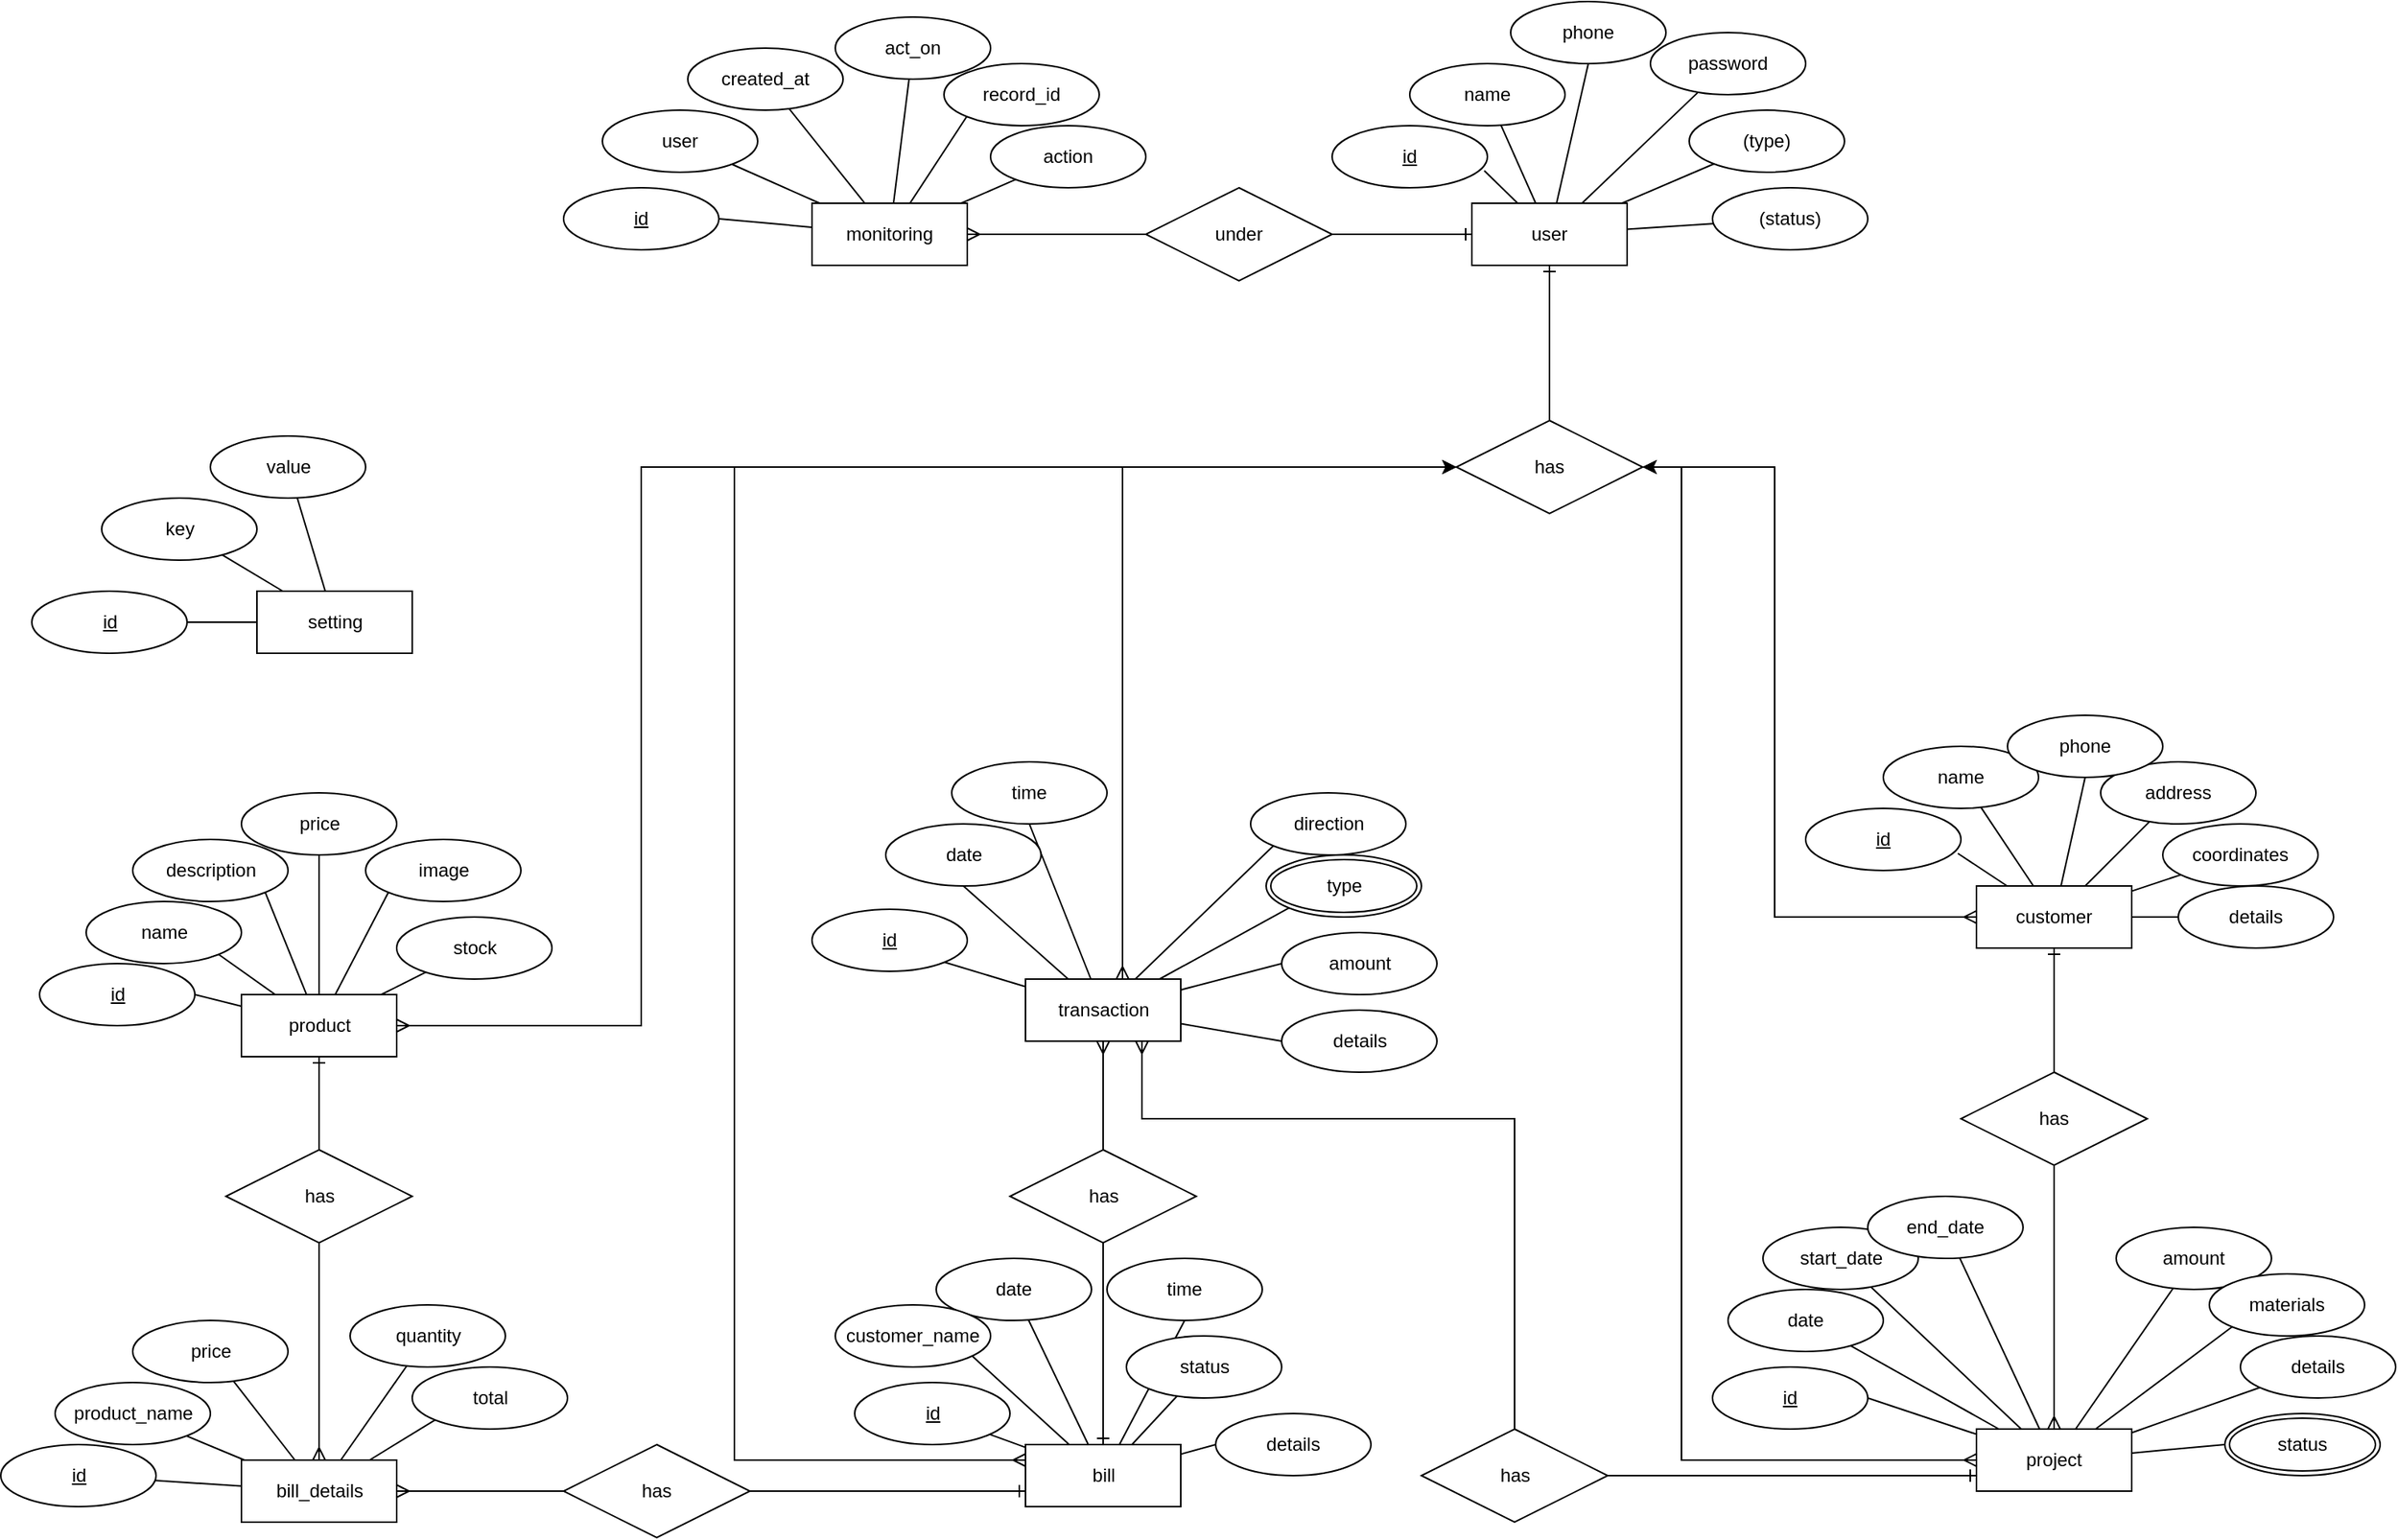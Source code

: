 <mxfile version="20.6.1" type="device" pages="2"><diagram id="iXcOlTgcn6FcNsFgwAnW" name="ERD"><mxGraphModel dx="1718" dy="574" grid="1" gridSize="10" guides="1" tooltips="1" connect="1" arrows="1" fold="1" page="1" pageScale="1" pageWidth="850" pageHeight="1100" math="0" shadow="0"><root><mxCell id="0"/><mxCell id="1" parent="0"/><mxCell id="3H8lmbt9w4NVeX5vdI89-15" style="edgeStyle=none;rounded=0;orthogonalLoop=1;jettySize=auto;html=1;endArrow=none;endFill=0;" parent="1" source="3H8lmbt9w4NVeX5vdI89-1" target="3H8lmbt9w4NVeX5vdI89-13" edge="1"><mxGeometry relative="1" as="geometry"/></mxCell><mxCell id="3H8lmbt9w4NVeX5vdI89-16" style="edgeStyle=none;rounded=0;orthogonalLoop=1;jettySize=auto;html=1;entryX=0.98;entryY=0.725;entryDx=0;entryDy=0;entryPerimeter=0;endArrow=none;endFill=0;" parent="1" source="3H8lmbt9w4NVeX5vdI89-1" target="3H8lmbt9w4NVeX5vdI89-12" edge="1"><mxGeometry relative="1" as="geometry"/></mxCell><mxCell id="3H8lmbt9w4NVeX5vdI89-19" style="edgeStyle=none;rounded=0;orthogonalLoop=1;jettySize=auto;html=1;endArrow=none;endFill=0;" parent="1" source="3H8lmbt9w4NVeX5vdI89-1" target="3H8lmbt9w4NVeX5vdI89-18" edge="1"><mxGeometry relative="1" as="geometry"/></mxCell><mxCell id="3H8lmbt9w4NVeX5vdI89-21" style="edgeStyle=none;rounded=0;orthogonalLoop=1;jettySize=auto;html=1;endArrow=none;endFill=0;" parent="1" source="3H8lmbt9w4NVeX5vdI89-1" target="3H8lmbt9w4NVeX5vdI89-17" edge="1"><mxGeometry relative="1" as="geometry"/></mxCell><mxCell id="3H8lmbt9w4NVeX5vdI89-22" style="edgeStyle=none;rounded=0;orthogonalLoop=1;jettySize=auto;html=1;endArrow=none;endFill=0;" parent="1" source="3H8lmbt9w4NVeX5vdI89-1" target="3H8lmbt9w4NVeX5vdI89-20" edge="1"><mxGeometry relative="1" as="geometry"/></mxCell><mxCell id="3H8lmbt9w4NVeX5vdI89-196" style="rounded=0;orthogonalLoop=1;jettySize=auto;html=1;startArrow=none;startFill=0;endArrow=none;endFill=0;entryX=0.5;entryY=1;entryDx=0;entryDy=0;" parent="1" source="3H8lmbt9w4NVeX5vdI89-1" target="EFKNOf45BB7OrFvB5_Vi-2" edge="1"><mxGeometry relative="1" as="geometry"><mxPoint x="506.165" y="179.941" as="targetPoint"/></mxGeometry></mxCell><mxCell id="3H8lmbt9w4NVeX5vdI89-1" value="user" style="whiteSpace=wrap;html=1;align=center;" parent="1" vertex="1"><mxGeometry x="435" y="270" width="100" height="40" as="geometry"/></mxCell><mxCell id="3H8lmbt9w4NVeX5vdI89-60" style="edgeStyle=none;rounded=0;orthogonalLoop=1;jettySize=auto;html=1;endArrow=none;endFill=0;" parent="1" source="3H8lmbt9w4NVeX5vdI89-3" target="3H8lmbt9w4NVeX5vdI89-56" edge="1"><mxGeometry relative="1" as="geometry"/></mxCell><mxCell id="3H8lmbt9w4NVeX5vdI89-66" style="edgeStyle=none;rounded=0;orthogonalLoop=1;jettySize=auto;html=1;entryX=1;entryY=0.5;entryDx=0;entryDy=0;endArrow=none;endFill=0;" parent="1" source="3H8lmbt9w4NVeX5vdI89-3" target="3H8lmbt9w4NVeX5vdI89-55" edge="1"><mxGeometry relative="1" as="geometry"/></mxCell><mxCell id="3H8lmbt9w4NVeX5vdI89-69" style="edgeStyle=none;rounded=0;orthogonalLoop=1;jettySize=auto;html=1;endArrow=none;endFill=0;" parent="1" source="3H8lmbt9w4NVeX5vdI89-3" target="3H8lmbt9w4NVeX5vdI89-62" edge="1"><mxGeometry relative="1" as="geometry"/></mxCell><mxCell id="3H8lmbt9w4NVeX5vdI89-70" style="edgeStyle=none;rounded=0;orthogonalLoop=1;jettySize=auto;html=1;endArrow=none;endFill=0;" parent="1" source="3H8lmbt9w4NVeX5vdI89-3" target="3H8lmbt9w4NVeX5vdI89-63" edge="1"><mxGeometry relative="1" as="geometry"/></mxCell><mxCell id="3H8lmbt9w4NVeX5vdI89-71" style="edgeStyle=none;rounded=0;orthogonalLoop=1;jettySize=auto;html=1;endArrow=none;endFill=0;" parent="1" source="3H8lmbt9w4NVeX5vdI89-3" target="3H8lmbt9w4NVeX5vdI89-65" edge="1"><mxGeometry relative="1" as="geometry"/></mxCell><mxCell id="3H8lmbt9w4NVeX5vdI89-72" style="edgeStyle=none;rounded=0;orthogonalLoop=1;jettySize=auto;html=1;endArrow=none;endFill=0;" parent="1" source="3H8lmbt9w4NVeX5vdI89-3" target="3H8lmbt9w4NVeX5vdI89-68" edge="1"><mxGeometry relative="1" as="geometry"/></mxCell><mxCell id="3H8lmbt9w4NVeX5vdI89-73" style="edgeStyle=none;rounded=0;orthogonalLoop=1;jettySize=auto;html=1;entryX=0;entryY=1;entryDx=0;entryDy=0;endArrow=none;endFill=0;" parent="1" source="3H8lmbt9w4NVeX5vdI89-3" target="3H8lmbt9w4NVeX5vdI89-67" edge="1"><mxGeometry relative="1" as="geometry"/></mxCell><mxCell id="3H8lmbt9w4NVeX5vdI89-90" style="edgeStyle=none;rounded=0;orthogonalLoop=1;jettySize=auto;html=1;entryX=0;entryY=0.5;entryDx=0;entryDy=0;endArrow=none;endFill=0;" parent="1" source="3H8lmbt9w4NVeX5vdI89-3" target="3H8lmbt9w4NVeX5vdI89-89" edge="1"><mxGeometry relative="1" as="geometry"/></mxCell><mxCell id="3H8lmbt9w4NVeX5vdI89-3" value="project" style="whiteSpace=wrap;html=1;align=center;" parent="1" vertex="1"><mxGeometry x="760" y="1060" width="100" height="40" as="geometry"/></mxCell><mxCell id="3H8lmbt9w4NVeX5vdI89-121" style="edgeStyle=none;rounded=0;orthogonalLoop=1;jettySize=auto;html=1;entryX=1;entryY=1;entryDx=0;entryDy=0;endArrow=none;endFill=0;" parent="1" source="3H8lmbt9w4NVeX5vdI89-5" target="3H8lmbt9w4NVeX5vdI89-117" edge="1"><mxGeometry relative="1" as="geometry"/></mxCell><mxCell id="3H8lmbt9w4NVeX5vdI89-127" style="edgeStyle=none;rounded=0;orthogonalLoop=1;jettySize=auto;html=1;entryX=0.5;entryY=1;entryDx=0;entryDy=0;endArrow=none;endFill=0;" parent="1" source="3H8lmbt9w4NVeX5vdI89-5" target="3H8lmbt9w4NVeX5vdI89-123" edge="1"><mxGeometry relative="1" as="geometry"/></mxCell><mxCell id="3H8lmbt9w4NVeX5vdI89-128" style="edgeStyle=none;rounded=0;orthogonalLoop=1;jettySize=auto;html=1;entryX=0.5;entryY=1;entryDx=0;entryDy=0;endArrow=none;endFill=0;" parent="1" source="3H8lmbt9w4NVeX5vdI89-5" target="3H8lmbt9w4NVeX5vdI89-124" edge="1"><mxGeometry relative="1" as="geometry"/></mxCell><mxCell id="3H8lmbt9w4NVeX5vdI89-133" style="edgeStyle=none;rounded=0;orthogonalLoop=1;jettySize=auto;html=1;entryX=0;entryY=1;entryDx=0;entryDy=0;endArrow=none;endFill=0;" parent="1" source="3H8lmbt9w4NVeX5vdI89-5" target="3H8lmbt9w4NVeX5vdI89-131" edge="1"><mxGeometry relative="1" as="geometry"/></mxCell><mxCell id="3H8lmbt9w4NVeX5vdI89-134" style="edgeStyle=none;rounded=0;orthogonalLoop=1;jettySize=auto;html=1;entryX=0;entryY=1;entryDx=0;entryDy=0;endArrow=none;endFill=0;" parent="1" source="3H8lmbt9w4NVeX5vdI89-5" target="3H8lmbt9w4NVeX5vdI89-137" edge="1"><mxGeometry relative="1" as="geometry"><mxPoint x="292.5" y="730" as="targetPoint"/></mxGeometry></mxCell><mxCell id="3H8lmbt9w4NVeX5vdI89-135" style="edgeStyle=none;rounded=0;orthogonalLoop=1;jettySize=auto;html=1;entryX=0;entryY=0.5;entryDx=0;entryDy=0;endArrow=none;endFill=0;" parent="1" source="3H8lmbt9w4NVeX5vdI89-5" target="3H8lmbt9w4NVeX5vdI89-129" edge="1"><mxGeometry relative="1" as="geometry"/></mxCell><mxCell id="3H8lmbt9w4NVeX5vdI89-136" style="edgeStyle=none;rounded=0;orthogonalLoop=1;jettySize=auto;html=1;entryX=0;entryY=0.5;entryDx=0;entryDy=0;endArrow=none;endFill=0;" parent="1" source="3H8lmbt9w4NVeX5vdI89-5" target="3H8lmbt9w4NVeX5vdI89-132" edge="1"><mxGeometry relative="1" as="geometry"/></mxCell><mxCell id="3H8lmbt9w4NVeX5vdI89-5" value="transaction" style="whiteSpace=wrap;html=1;align=center;" parent="1" vertex="1"><mxGeometry x="147.5" y="770" width="100" height="40" as="geometry"/></mxCell><mxCell id="3H8lmbt9w4NVeX5vdI89-95" style="edgeStyle=none;rounded=0;orthogonalLoop=1;jettySize=auto;html=1;endArrow=none;endFill=0;" parent="1" source="3H8lmbt9w4NVeX5vdI89-6" target="3H8lmbt9w4NVeX5vdI89-93" edge="1"><mxGeometry relative="1" as="geometry"/></mxCell><mxCell id="3H8lmbt9w4NVeX5vdI89-98" style="edgeStyle=none;rounded=0;orthogonalLoop=1;jettySize=auto;html=1;endArrow=none;endFill=0;" parent="1" source="3H8lmbt9w4NVeX5vdI89-6" target="3H8lmbt9w4NVeX5vdI89-94" edge="1"><mxGeometry relative="1" as="geometry"/></mxCell><mxCell id="3H8lmbt9w4NVeX5vdI89-116" style="edgeStyle=none;rounded=0;orthogonalLoop=1;jettySize=auto;html=1;endArrow=none;endFill=0;" parent="1" source="3H8lmbt9w4NVeX5vdI89-6" target="3H8lmbt9w4NVeX5vdI89-115" edge="1"><mxGeometry relative="1" as="geometry"/></mxCell><mxCell id="3H8lmbt9w4NVeX5vdI89-154" style="edgeStyle=none;rounded=0;orthogonalLoop=1;jettySize=auto;html=1;entryX=0;entryY=0.5;entryDx=0;entryDy=0;endArrow=none;endFill=0;" parent="1" source="3H8lmbt9w4NVeX5vdI89-6" target="3H8lmbt9w4NVeX5vdI89-153" edge="1"><mxGeometry relative="1" as="geometry"/></mxCell><mxCell id="3H8lmbt9w4NVeX5vdI89-417" style="rounded=0;orthogonalLoop=1;jettySize=auto;html=1;entryX=0.5;entryY=1;entryDx=0;entryDy=0;startArrow=none;startFill=0;endArrow=none;endFill=0;" parent="1" source="3H8lmbt9w4NVeX5vdI89-6" target="3H8lmbt9w4NVeX5vdI89-416" edge="1"><mxGeometry relative="1" as="geometry"/></mxCell><mxCell id="7yONUAg3-vh0aKspU3d7-2" style="rounded=0;orthogonalLoop=1;jettySize=auto;html=1;endArrow=none;endFill=0;" parent="1" source="3H8lmbt9w4NVeX5vdI89-6" edge="1"><mxGeometry relative="1" as="geometry"><mxPoint x="110" y="1010" as="targetPoint"/></mxGeometry></mxCell><mxCell id="3H8lmbt9w4NVeX5vdI89-6" value="bill" style="whiteSpace=wrap;html=1;align=center;" parent="1" vertex="1"><mxGeometry x="147.5" y="1070" width="100" height="40" as="geometry"/></mxCell><mxCell id="3H8lmbt9w4NVeX5vdI89-79" style="edgeStyle=none;rounded=0;orthogonalLoop=1;jettySize=auto;html=1;endArrow=none;endFill=0;" parent="1" source="3H8lmbt9w4NVeX5vdI89-10" target="3H8lmbt9w4NVeX5vdI89-78" edge="1"><mxGeometry relative="1" as="geometry"/></mxCell><mxCell id="3H8lmbt9w4NVeX5vdI89-81" style="edgeStyle=none;rounded=0;orthogonalLoop=1;jettySize=auto;html=1;endArrow=none;endFill=0;" parent="1" source="3H8lmbt9w4NVeX5vdI89-10" target="3H8lmbt9w4NVeX5vdI89-80" edge="1"><mxGeometry relative="1" as="geometry"/></mxCell><mxCell id="3H8lmbt9w4NVeX5vdI89-86" style="edgeStyle=none;rounded=0;orthogonalLoop=1;jettySize=auto;html=1;endArrow=none;endFill=0;" parent="1" source="3H8lmbt9w4NVeX5vdI89-10" target="3H8lmbt9w4NVeX5vdI89-83" edge="1"><mxGeometry relative="1" as="geometry"/></mxCell><mxCell id="3H8lmbt9w4NVeX5vdI89-10" value="setting" style="whiteSpace=wrap;html=1;align=center;" parent="1" vertex="1"><mxGeometry x="-347.5" y="520" width="100" height="40" as="geometry"/></mxCell><mxCell id="3H8lmbt9w4NVeX5vdI89-12" value="id" style="ellipse;whiteSpace=wrap;html=1;align=center;fontStyle=4;" parent="1" vertex="1"><mxGeometry x="345" y="220" width="100" height="40" as="geometry"/></mxCell><mxCell id="3H8lmbt9w4NVeX5vdI89-13" value="name" style="ellipse;whiteSpace=wrap;html=1;align=center;" parent="1" vertex="1"><mxGeometry x="395" y="180" width="100" height="40" as="geometry"/></mxCell><mxCell id="3H8lmbt9w4NVeX5vdI89-17" value="password" style="ellipse;whiteSpace=wrap;html=1;align=center;" parent="1" vertex="1"><mxGeometry x="550" y="160" width="100" height="40" as="geometry"/></mxCell><mxCell id="3H8lmbt9w4NVeX5vdI89-18" value="(type)" style="ellipse;whiteSpace=wrap;html=1;align=center;" parent="1" vertex="1"><mxGeometry x="575" y="210" width="100" height="40" as="geometry"/></mxCell><mxCell id="3H8lmbt9w4NVeX5vdI89-20" value="(status)" style="ellipse;whiteSpace=wrap;html=1;align=center;" parent="1" vertex="1"><mxGeometry x="590" y="260" width="100" height="40" as="geometry"/></mxCell><mxCell id="3H8lmbt9w4NVeX5vdI89-24" style="edgeStyle=none;rounded=0;orthogonalLoop=1;jettySize=auto;html=1;endArrow=none;endFill=0;" parent="1" source="3H8lmbt9w4NVeX5vdI89-29" target="3H8lmbt9w4NVeX5vdI89-31" edge="1"><mxGeometry relative="1" as="geometry"/></mxCell><mxCell id="3H8lmbt9w4NVeX5vdI89-27" style="edgeStyle=none;rounded=0;orthogonalLoop=1;jettySize=auto;html=1;endArrow=none;endFill=0;" parent="1" source="3H8lmbt9w4NVeX5vdI89-29" target="3H8lmbt9w4NVeX5vdI89-32" edge="1"><mxGeometry relative="1" as="geometry"/></mxCell><mxCell id="3H8lmbt9w4NVeX5vdI89-28" style="edgeStyle=none;rounded=0;orthogonalLoop=1;jettySize=auto;html=1;endArrow=none;endFill=0;" parent="1" source="3H8lmbt9w4NVeX5vdI89-29" target="3H8lmbt9w4NVeX5vdI89-34" edge="1"><mxGeometry relative="1" as="geometry"/></mxCell><mxCell id="3H8lmbt9w4NVeX5vdI89-38" style="edgeStyle=none;rounded=0;orthogonalLoop=1;jettySize=auto;html=1;endArrow=none;endFill=0;" parent="1" source="3H8lmbt9w4NVeX5vdI89-29" target="3H8lmbt9w4NVeX5vdI89-37" edge="1"><mxGeometry relative="1" as="geometry"/></mxCell><mxCell id="3H8lmbt9w4NVeX5vdI89-39" style="edgeStyle=none;rounded=0;orthogonalLoop=1;jettySize=auto;html=1;entryX=0;entryY=1;entryDx=0;entryDy=0;endArrow=none;endFill=0;" parent="1" source="3H8lmbt9w4NVeX5vdI89-29" target="3H8lmbt9w4NVeX5vdI89-35" edge="1"><mxGeometry relative="1" as="geometry"/></mxCell><mxCell id="3H8lmbt9w4NVeX5vdI89-161" style="edgeStyle=none;rounded=0;orthogonalLoop=1;jettySize=auto;html=1;entryX=1;entryY=0.5;entryDx=0;entryDy=0;endArrow=none;endFill=0;" parent="1" source="3H8lmbt9w4NVeX5vdI89-29" target="3H8lmbt9w4NVeX5vdI89-30" edge="1"><mxGeometry relative="1" as="geometry"/></mxCell><mxCell id="3H8lmbt9w4NVeX5vdI89-29" value="monitoring" style="whiteSpace=wrap;html=1;align=center;" parent="1" vertex="1"><mxGeometry x="10" y="270" width="100" height="40" as="geometry"/></mxCell><mxCell id="3H8lmbt9w4NVeX5vdI89-30" value="id" style="ellipse;whiteSpace=wrap;html=1;align=center;fontStyle=4;" parent="1" vertex="1"><mxGeometry x="-150" y="260" width="100" height="40" as="geometry"/></mxCell><mxCell id="3H8lmbt9w4NVeX5vdI89-31" value="user" style="ellipse;whiteSpace=wrap;html=1;align=center;" parent="1" vertex="1"><mxGeometry x="-125" y="210" width="100" height="40" as="geometry"/></mxCell><mxCell id="3H8lmbt9w4NVeX5vdI89-32" value="created_at" style="ellipse;whiteSpace=wrap;html=1;align=center;" parent="1" vertex="1"><mxGeometry x="-70" y="170" width="100" height="40" as="geometry"/></mxCell><mxCell id="3H8lmbt9w4NVeX5vdI89-34" value="act_on" style="ellipse;whiteSpace=wrap;html=1;align=center;" parent="1" vertex="1"><mxGeometry x="25" y="150" width="100" height="40" as="geometry"/></mxCell><mxCell id="3H8lmbt9w4NVeX5vdI89-35" value="record_id" style="ellipse;whiteSpace=wrap;html=1;align=center;" parent="1" vertex="1"><mxGeometry x="95" y="180" width="100" height="40" as="geometry"/></mxCell><mxCell id="3H8lmbt9w4NVeX5vdI89-37" value="action" style="ellipse;whiteSpace=wrap;html=1;align=center;" parent="1" vertex="1"><mxGeometry x="125" y="220" width="100" height="40" as="geometry"/></mxCell><mxCell id="3H8lmbt9w4NVeX5vdI89-40" style="edgeStyle=none;rounded=0;orthogonalLoop=1;jettySize=auto;html=1;endArrow=none;endFill=0;" parent="1" source="3H8lmbt9w4NVeX5vdI89-45" target="3H8lmbt9w4NVeX5vdI89-47" edge="1"><mxGeometry relative="1" as="geometry"/></mxCell><mxCell id="3H8lmbt9w4NVeX5vdI89-41" style="edgeStyle=none;rounded=0;orthogonalLoop=1;jettySize=auto;html=1;entryX=0.98;entryY=0.725;entryDx=0;entryDy=0;entryPerimeter=0;endArrow=none;endFill=0;" parent="1" source="3H8lmbt9w4NVeX5vdI89-45" target="3H8lmbt9w4NVeX5vdI89-46" edge="1"><mxGeometry relative="1" as="geometry"/></mxCell><mxCell id="3H8lmbt9w4NVeX5vdI89-42" style="edgeStyle=none;rounded=0;orthogonalLoop=1;jettySize=auto;html=1;endArrow=none;endFill=0;" parent="1" source="3H8lmbt9w4NVeX5vdI89-45" target="3H8lmbt9w4NVeX5vdI89-49" edge="1"><mxGeometry relative="1" as="geometry"/></mxCell><mxCell id="3H8lmbt9w4NVeX5vdI89-43" style="edgeStyle=none;rounded=0;orthogonalLoop=1;jettySize=auto;html=1;endArrow=none;endFill=0;entryX=0.5;entryY=1;entryDx=0;entryDy=0;" parent="1" source="3H8lmbt9w4NVeX5vdI89-45" target="EFKNOf45BB7OrFvB5_Vi-1" edge="1"><mxGeometry relative="1" as="geometry"><mxPoint x="825" y="630" as="targetPoint"/></mxGeometry></mxCell><mxCell id="3H8lmbt9w4NVeX5vdI89-44" style="edgeStyle=none;rounded=0;orthogonalLoop=1;jettySize=auto;html=1;endArrow=none;endFill=0;" parent="1" source="3H8lmbt9w4NVeX5vdI89-45" target="3H8lmbt9w4NVeX5vdI89-50" edge="1"><mxGeometry relative="1" as="geometry"/></mxCell><mxCell id="3H8lmbt9w4NVeX5vdI89-52" style="edgeStyle=none;rounded=0;orthogonalLoop=1;jettySize=auto;html=1;entryX=0;entryY=0.5;entryDx=0;entryDy=0;endArrow=none;endFill=0;" parent="1" source="3H8lmbt9w4NVeX5vdI89-45" target="3H8lmbt9w4NVeX5vdI89-51" edge="1"><mxGeometry relative="1" as="geometry"/></mxCell><mxCell id="3H8lmbt9w4NVeX5vdI89-45" value="customer" style="whiteSpace=wrap;html=1;align=center;" parent="1" vertex="1"><mxGeometry x="760" y="710" width="100" height="40" as="geometry"/></mxCell><mxCell id="3H8lmbt9w4NVeX5vdI89-46" value="id" style="ellipse;whiteSpace=wrap;html=1;align=center;fontStyle=4;" parent="1" vertex="1"><mxGeometry x="650" y="660" width="100" height="40" as="geometry"/></mxCell><mxCell id="3H8lmbt9w4NVeX5vdI89-47" value="name" style="ellipse;whiteSpace=wrap;html=1;align=center;" parent="1" vertex="1"><mxGeometry x="700" y="620" width="100" height="40" as="geometry"/></mxCell><mxCell id="3H8lmbt9w4NVeX5vdI89-49" value="address" style="ellipse;whiteSpace=wrap;html=1;align=center;" parent="1" vertex="1"><mxGeometry x="840" y="630" width="100" height="40" as="geometry"/></mxCell><mxCell id="3H8lmbt9w4NVeX5vdI89-50" value="&lt;span lang=&quot;en&quot; class=&quot;HwtZe&quot;&gt;coordinates&lt;/span&gt;" style="ellipse;whiteSpace=wrap;html=1;align=center;" parent="1" vertex="1"><mxGeometry x="880" y="670" width="100" height="40" as="geometry"/></mxCell><mxCell id="3H8lmbt9w4NVeX5vdI89-51" value="&lt;span lang=&quot;en&quot; class=&quot;HwtZe&quot;&gt;details&lt;/span&gt;" style="ellipse;whiteSpace=wrap;html=1;align=center;" parent="1" vertex="1"><mxGeometry x="890" y="710" width="100" height="40" as="geometry"/></mxCell><mxCell id="3H8lmbt9w4NVeX5vdI89-55" value="id" style="ellipse;whiteSpace=wrap;html=1;align=center;fontStyle=4;" parent="1" vertex="1"><mxGeometry x="590" y="1020" width="100" height="40" as="geometry"/></mxCell><mxCell id="3H8lmbt9w4NVeX5vdI89-56" value="date" style="ellipse;whiteSpace=wrap;html=1;align=center;" parent="1" vertex="1"><mxGeometry x="600" y="970" width="100" height="40" as="geometry"/></mxCell><mxCell id="3H8lmbt9w4NVeX5vdI89-62" value="start_date" style="ellipse;whiteSpace=wrap;html=1;align=center;" parent="1" vertex="1"><mxGeometry x="622.5" y="930" width="100" height="40" as="geometry"/></mxCell><mxCell id="3H8lmbt9w4NVeX5vdI89-63" value="end_date" style="ellipse;whiteSpace=wrap;html=1;align=center;" parent="1" vertex="1"><mxGeometry x="690" y="910" width="100" height="40" as="geometry"/></mxCell><mxCell id="3H8lmbt9w4NVeX5vdI89-65" value="amount" style="ellipse;whiteSpace=wrap;html=1;align=center;" parent="1" vertex="1"><mxGeometry x="850" y="930" width="100" height="40" as="geometry"/></mxCell><mxCell id="3H8lmbt9w4NVeX5vdI89-67" value="materials" style="ellipse;whiteSpace=wrap;html=1;align=center;" parent="1" vertex="1"><mxGeometry x="910" y="960" width="100" height="40" as="geometry"/></mxCell><mxCell id="3H8lmbt9w4NVeX5vdI89-68" value="details" style="ellipse;whiteSpace=wrap;html=1;align=center;" parent="1" vertex="1"><mxGeometry x="930" y="1000" width="100" height="40" as="geometry"/></mxCell><mxCell id="3H8lmbt9w4NVeX5vdI89-78" value="id" style="ellipse;whiteSpace=wrap;html=1;align=center;fontStyle=4;" parent="1" vertex="1"><mxGeometry x="-492.5" y="520" width="100" height="40" as="geometry"/></mxCell><mxCell id="3H8lmbt9w4NVeX5vdI89-80" value="key" style="ellipse;whiteSpace=wrap;html=1;align=center;" parent="1" vertex="1"><mxGeometry x="-447.5" y="460" width="100" height="40" as="geometry"/></mxCell><mxCell id="3H8lmbt9w4NVeX5vdI89-83" value="value" style="ellipse;whiteSpace=wrap;html=1;align=center;" parent="1" vertex="1"><mxGeometry x="-377.5" y="420" width="100" height="40" as="geometry"/></mxCell><mxCell id="3H8lmbt9w4NVeX5vdI89-89" value="status" style="ellipse;shape=doubleEllipse;margin=3;whiteSpace=wrap;html=1;align=center;" parent="1" vertex="1"><mxGeometry x="920" y="1050" width="100" height="40" as="geometry"/></mxCell><mxCell id="3H8lmbt9w4NVeX5vdI89-92" style="edgeStyle=none;rounded=0;orthogonalLoop=1;jettySize=auto;html=1;exitX=0.5;exitY=1;exitDx=0;exitDy=0;endArrow=none;endFill=0;" parent="1" edge="1"><mxGeometry relative="1" as="geometry"><mxPoint x="825" y="630" as="sourcePoint"/><mxPoint x="825" y="630" as="targetPoint"/></mxGeometry></mxCell><mxCell id="3H8lmbt9w4NVeX5vdI89-93" value="id" style="ellipse;whiteSpace=wrap;html=1;align=center;fontStyle=4;" parent="1" vertex="1"><mxGeometry x="37.5" y="1030" width="100" height="40" as="geometry"/></mxCell><mxCell id="3H8lmbt9w4NVeX5vdI89-94" value="date" style="ellipse;whiteSpace=wrap;html=1;align=center;" parent="1" vertex="1"><mxGeometry x="90" y="950" width="100" height="40" as="geometry"/></mxCell><mxCell id="3H8lmbt9w4NVeX5vdI89-102" style="edgeStyle=none;rounded=0;orthogonalLoop=1;jettySize=auto;html=1;endArrow=none;endFill=0;" parent="1" source="3H8lmbt9w4NVeX5vdI89-104" target="3H8lmbt9w4NVeX5vdI89-105" edge="1"><mxGeometry relative="1" as="geometry"/></mxCell><mxCell id="3H8lmbt9w4NVeX5vdI89-103" style="edgeStyle=none;rounded=0;orthogonalLoop=1;jettySize=auto;html=1;endArrow=none;endFill=0;" parent="1" source="3H8lmbt9w4NVeX5vdI89-104" target="3H8lmbt9w4NVeX5vdI89-106" edge="1"><mxGeometry relative="1" as="geometry"/></mxCell><mxCell id="3H8lmbt9w4NVeX5vdI89-111" style="edgeStyle=none;rounded=0;orthogonalLoop=1;jettySize=auto;html=1;endArrow=none;endFill=0;" parent="1" source="3H8lmbt9w4NVeX5vdI89-104" target="3H8lmbt9w4NVeX5vdI89-107" edge="1"><mxGeometry relative="1" as="geometry"/></mxCell><mxCell id="3H8lmbt9w4NVeX5vdI89-113" style="edgeStyle=none;rounded=0;orthogonalLoop=1;jettySize=auto;html=1;entryX=0;entryY=1;entryDx=0;entryDy=0;endArrow=none;endFill=0;" parent="1" source="3H8lmbt9w4NVeX5vdI89-104" target="3H8lmbt9w4NVeX5vdI89-109" edge="1"><mxGeometry relative="1" as="geometry"/></mxCell><mxCell id="3H8lmbt9w4NVeX5vdI89-114" style="edgeStyle=none;rounded=0;orthogonalLoop=1;jettySize=auto;html=1;endArrow=none;endFill=0;" parent="1" source="3H8lmbt9w4NVeX5vdI89-104" target="3H8lmbt9w4NVeX5vdI89-108" edge="1"><mxGeometry relative="1" as="geometry"/></mxCell><mxCell id="3H8lmbt9w4NVeX5vdI89-104" value="bill_details" style="whiteSpace=wrap;html=1;align=center;" parent="1" vertex="1"><mxGeometry x="-357.5" y="1080" width="100" height="40" as="geometry"/></mxCell><mxCell id="3H8lmbt9w4NVeX5vdI89-105" value="id" style="ellipse;whiteSpace=wrap;html=1;align=center;fontStyle=4;" parent="1" vertex="1"><mxGeometry x="-512.5" y="1070" width="100" height="40" as="geometry"/></mxCell><mxCell id="3H8lmbt9w4NVeX5vdI89-106" value="product_name" style="ellipse;whiteSpace=wrap;html=1;align=center;" parent="1" vertex="1"><mxGeometry x="-477.5" y="1030" width="100" height="40" as="geometry"/></mxCell><mxCell id="3H8lmbt9w4NVeX5vdI89-107" value="price" style="ellipse;whiteSpace=wrap;html=1;align=center;" parent="1" vertex="1"><mxGeometry x="-427.5" y="990" width="100" height="40" as="geometry"/></mxCell><mxCell id="3H8lmbt9w4NVeX5vdI89-108" value="quantity" style="ellipse;whiteSpace=wrap;html=1;align=center;" parent="1" vertex="1"><mxGeometry x="-287.5" y="980" width="100" height="40" as="geometry"/></mxCell><mxCell id="3H8lmbt9w4NVeX5vdI89-109" value="total" style="ellipse;whiteSpace=wrap;html=1;align=center;" parent="1" vertex="1"><mxGeometry x="-247.5" y="1020" width="100" height="40" as="geometry"/></mxCell><mxCell id="3H8lmbt9w4NVeX5vdI89-115" value="status" style="ellipse;whiteSpace=wrap;html=1;align=center;" parent="1" vertex="1"><mxGeometry x="212.5" y="1000" width="100" height="40" as="geometry"/></mxCell><mxCell id="3H8lmbt9w4NVeX5vdI89-117" value="id" style="ellipse;whiteSpace=wrap;html=1;align=center;fontStyle=4;" parent="1" vertex="1"><mxGeometry x="10" y="725" width="100" height="40" as="geometry"/></mxCell><mxCell id="3H8lmbt9w4NVeX5vdI89-123" value="date" style="ellipse;whiteSpace=wrap;html=1;align=center;" parent="1" vertex="1"><mxGeometry x="57.5" y="670" width="100" height="40" as="geometry"/></mxCell><mxCell id="3H8lmbt9w4NVeX5vdI89-124" value="time" style="ellipse;whiteSpace=wrap;html=1;align=center;" parent="1" vertex="1"><mxGeometry x="100" y="630" width="100" height="40" as="geometry"/></mxCell><mxCell id="3H8lmbt9w4NVeX5vdI89-129" value="amount" style="ellipse;whiteSpace=wrap;html=1;align=center;" parent="1" vertex="1"><mxGeometry x="312.5" y="740" width="100" height="40" as="geometry"/></mxCell><mxCell id="3H8lmbt9w4NVeX5vdI89-131" value="direction" style="ellipse;whiteSpace=wrap;html=1;align=center;" parent="1" vertex="1"><mxGeometry x="292.5" y="650" width="100" height="40" as="geometry"/></mxCell><mxCell id="3H8lmbt9w4NVeX5vdI89-132" value="details" style="ellipse;whiteSpace=wrap;html=1;align=center;" parent="1" vertex="1"><mxGeometry x="312.5" y="790" width="100" height="40" as="geometry"/></mxCell><mxCell id="3H8lmbt9w4NVeX5vdI89-137" value="type" style="ellipse;shape=doubleEllipse;margin=3;whiteSpace=wrap;html=1;align=center;" parent="1" vertex="1"><mxGeometry x="302.5" y="690" width="100" height="40" as="geometry"/></mxCell><mxCell id="3H8lmbt9w4NVeX5vdI89-141" style="edgeStyle=none;rounded=0;orthogonalLoop=1;jettySize=auto;html=1;endArrow=none;endFill=0;entryX=1;entryY=0.5;entryDx=0;entryDy=0;" parent="1" source="3H8lmbt9w4NVeX5vdI89-138" target="3H8lmbt9w4NVeX5vdI89-139" edge="1"><mxGeometry relative="1" as="geometry"/></mxCell><mxCell id="3H8lmbt9w4NVeX5vdI89-142" style="edgeStyle=none;rounded=0;orthogonalLoop=1;jettySize=auto;html=1;entryX=1;entryY=1;entryDx=0;entryDy=0;endArrow=none;endFill=0;" parent="1" source="3H8lmbt9w4NVeX5vdI89-138" target="3H8lmbt9w4NVeX5vdI89-140" edge="1"><mxGeometry relative="1" as="geometry"/></mxCell><mxCell id="3H8lmbt9w4NVeX5vdI89-146" style="edgeStyle=none;rounded=0;orthogonalLoop=1;jettySize=auto;html=1;entryX=0.5;entryY=1;entryDx=0;entryDy=0;endArrow=none;endFill=0;" parent="1" source="3H8lmbt9w4NVeX5vdI89-138" target="3H8lmbt9w4NVeX5vdI89-143" edge="1"><mxGeometry relative="1" as="geometry"/></mxCell><mxCell id="3H8lmbt9w4NVeX5vdI89-148" style="edgeStyle=none;rounded=0;orthogonalLoop=1;jettySize=auto;html=1;entryX=1;entryY=1;entryDx=0;entryDy=0;endArrow=none;endFill=0;" parent="1" source="3H8lmbt9w4NVeX5vdI89-138" target="3H8lmbt9w4NVeX5vdI89-147" edge="1"><mxGeometry relative="1" as="geometry"/></mxCell><mxCell id="3H8lmbt9w4NVeX5vdI89-150" style="edgeStyle=none;rounded=0;orthogonalLoop=1;jettySize=auto;html=1;endArrow=none;endFill=0;" parent="1" source="3H8lmbt9w4NVeX5vdI89-138" target="3H8lmbt9w4NVeX5vdI89-149" edge="1"><mxGeometry relative="1" as="geometry"/></mxCell><mxCell id="3H8lmbt9w4NVeX5vdI89-158" style="edgeStyle=none;rounded=0;orthogonalLoop=1;jettySize=auto;html=1;entryX=0;entryY=1;entryDx=0;entryDy=0;endArrow=none;endFill=0;" parent="1" source="3H8lmbt9w4NVeX5vdI89-138" target="3H8lmbt9w4NVeX5vdI89-155" edge="1"><mxGeometry relative="1" as="geometry"/></mxCell><mxCell id="3H8lmbt9w4NVeX5vdI89-138" value="product" style="whiteSpace=wrap;html=1;align=center;" parent="1" vertex="1"><mxGeometry x="-357.5" y="780" width="100" height="40" as="geometry"/></mxCell><mxCell id="3H8lmbt9w4NVeX5vdI89-139" value="id" style="ellipse;whiteSpace=wrap;html=1;align=center;fontStyle=4;" parent="1" vertex="1"><mxGeometry x="-487.5" y="760" width="100" height="40" as="geometry"/></mxCell><mxCell id="3H8lmbt9w4NVeX5vdI89-140" value="name" style="ellipse;whiteSpace=wrap;html=1;align=center;" parent="1" vertex="1"><mxGeometry x="-457.5" y="720" width="100" height="40" as="geometry"/></mxCell><mxCell id="3H8lmbt9w4NVeX5vdI89-143" value="price" style="ellipse;whiteSpace=wrap;html=1;align=center;" parent="1" vertex="1"><mxGeometry x="-357.5" y="650" width="100" height="40" as="geometry"/></mxCell><mxCell id="3H8lmbt9w4NVeX5vdI89-147" value="description" style="ellipse;whiteSpace=wrap;html=1;align=center;" parent="1" vertex="1"><mxGeometry x="-427.5" y="680" width="100" height="40" as="geometry"/></mxCell><mxCell id="3H8lmbt9w4NVeX5vdI89-149" value="stock" style="ellipse;whiteSpace=wrap;html=1;align=center;" parent="1" vertex="1"><mxGeometry x="-257.5" y="730" width="100" height="40" as="geometry"/></mxCell><mxCell id="3H8lmbt9w4NVeX5vdI89-153" value="details" style="ellipse;whiteSpace=wrap;html=1;align=center;" parent="1" vertex="1"><mxGeometry x="270" y="1050" width="100" height="40" as="geometry"/></mxCell><mxCell id="3H8lmbt9w4NVeX5vdI89-155" value="image" style="ellipse;whiteSpace=wrap;html=1;align=center;" parent="1" vertex="1"><mxGeometry x="-277.5" y="680" width="100" height="40" as="geometry"/></mxCell><mxCell id="3H8lmbt9w4NVeX5vdI89-163" style="edgeStyle=none;rounded=0;orthogonalLoop=1;jettySize=auto;html=1;entryX=1;entryY=0.5;entryDx=0;entryDy=0;endArrow=ERmany;endFill=0;" parent="1" source="3H8lmbt9w4NVeX5vdI89-162" target="3H8lmbt9w4NVeX5vdI89-29" edge="1"><mxGeometry relative="1" as="geometry"/></mxCell><mxCell id="3H8lmbt9w4NVeX5vdI89-164" style="edgeStyle=none;rounded=0;orthogonalLoop=1;jettySize=auto;html=1;endArrow=ERone;endFill=0;entryX=0;entryY=0.5;entryDx=0;entryDy=0;" parent="1" source="3H8lmbt9w4NVeX5vdI89-162" target="3H8lmbt9w4NVeX5vdI89-1" edge="1"><mxGeometry relative="1" as="geometry"><mxPoint x="455" y="290" as="targetPoint"/></mxGeometry></mxCell><mxCell id="3H8lmbt9w4NVeX5vdI89-162" value="under" style="shape=rhombus;perimeter=rhombusPerimeter;whiteSpace=wrap;html=1;align=center;" parent="1" vertex="1"><mxGeometry x="225" y="260" width="120" height="60" as="geometry"/></mxCell><mxCell id="3H8lmbt9w4NVeX5vdI89-166" style="edgeStyle=none;rounded=0;orthogonalLoop=1;jettySize=auto;html=1;entryX=0.5;entryY=1;entryDx=0;entryDy=0;endArrow=ERone;endFill=0;" parent="1" source="3H8lmbt9w4NVeX5vdI89-165" target="3H8lmbt9w4NVeX5vdI89-1" edge="1"><mxGeometry relative="1" as="geometry"/></mxCell><mxCell id="3H8lmbt9w4NVeX5vdI89-189" style="rounded=0;orthogonalLoop=1;jettySize=auto;html=1;entryX=1;entryY=0.5;entryDx=0;entryDy=0;endArrow=ERmany;endFill=0;edgeStyle=orthogonalEdgeStyle;startArrow=classic;startFill=1;" parent="1" source="3H8lmbt9w4NVeX5vdI89-165" target="3H8lmbt9w4NVeX5vdI89-138" edge="1"><mxGeometry relative="1" as="geometry"><Array as="points"><mxPoint x="-100" y="440"/><mxPoint x="-100" y="800"/></Array></mxGeometry></mxCell><mxCell id="3H8lmbt9w4NVeX5vdI89-190" style="edgeStyle=orthogonalEdgeStyle;rounded=0;orthogonalLoop=1;jettySize=auto;html=1;entryX=0;entryY=0.25;entryDx=0;entryDy=0;endArrow=ERmany;endFill=0;startArrow=classic;startFill=1;" parent="1" source="3H8lmbt9w4NVeX5vdI89-165" target="3H8lmbt9w4NVeX5vdI89-6" edge="1"><mxGeometry relative="1" as="geometry"><Array as="points"><mxPoint x="-40" y="440"/><mxPoint x="-40" y="1080"/></Array></mxGeometry></mxCell><mxCell id="3H8lmbt9w4NVeX5vdI89-191" style="edgeStyle=orthogonalEdgeStyle;rounded=0;orthogonalLoop=1;jettySize=auto;html=1;endArrow=ERmany;endFill=0;startArrow=classic;startFill=1;" parent="1" source="3H8lmbt9w4NVeX5vdI89-165" target="3H8lmbt9w4NVeX5vdI89-5" edge="1"><mxGeometry relative="1" as="geometry"><Array as="points"><mxPoint x="210" y="440"/></Array></mxGeometry></mxCell><mxCell id="3H8lmbt9w4NVeX5vdI89-192" style="edgeStyle=orthogonalEdgeStyle;rounded=0;orthogonalLoop=1;jettySize=auto;html=1;entryX=0;entryY=0.5;entryDx=0;entryDy=0;endArrow=ERmany;endFill=0;startArrow=classic;startFill=1;" parent="1" source="3H8lmbt9w4NVeX5vdI89-165" target="3H8lmbt9w4NVeX5vdI89-45" edge="1"><mxGeometry relative="1" as="geometry"><Array as="points"><mxPoint x="630" y="440"/><mxPoint x="630" y="730"/></Array></mxGeometry></mxCell><mxCell id="3H8lmbt9w4NVeX5vdI89-193" style="edgeStyle=orthogonalEdgeStyle;rounded=0;orthogonalLoop=1;jettySize=auto;html=1;endArrow=ERmany;endFill=0;startArrow=classic;startFill=1;" parent="1" source="3H8lmbt9w4NVeX5vdI89-165" target="3H8lmbt9w4NVeX5vdI89-3" edge="1"><mxGeometry relative="1" as="geometry"><Array as="points"><mxPoint x="570" y="440"/><mxPoint x="570" y="1080"/></Array></mxGeometry></mxCell><mxCell id="3H8lmbt9w4NVeX5vdI89-165" value="has" style="shape=rhombus;perimeter=rhombusPerimeter;whiteSpace=wrap;html=1;align=center;" parent="1" vertex="1"><mxGeometry x="425" y="410" width="120" height="60" as="geometry"/></mxCell><mxCell id="3H8lmbt9w4NVeX5vdI89-170" style="edgeStyle=none;rounded=0;orthogonalLoop=1;jettySize=auto;html=1;entryX=0;entryY=0.75;entryDx=0;entryDy=0;endArrow=ERone;endFill=0;" parent="1" source="3H8lmbt9w4NVeX5vdI89-167" target="3H8lmbt9w4NVeX5vdI89-6" edge="1"><mxGeometry relative="1" as="geometry"/></mxCell><mxCell id="3H8lmbt9w4NVeX5vdI89-171" style="edgeStyle=none;rounded=0;orthogonalLoop=1;jettySize=auto;html=1;entryX=1;entryY=0.5;entryDx=0;entryDy=0;endArrow=ERmany;endFill=0;exitX=0;exitY=0.5;exitDx=0;exitDy=0;" parent="1" source="3H8lmbt9w4NVeX5vdI89-167" target="3H8lmbt9w4NVeX5vdI89-104" edge="1"><mxGeometry relative="1" as="geometry"><mxPoint x="-170" y="1090" as="sourcePoint"/></mxGeometry></mxCell><mxCell id="3H8lmbt9w4NVeX5vdI89-167" value="has" style="shape=rhombus;perimeter=rhombusPerimeter;whiteSpace=wrap;html=1;align=center;" parent="1" vertex="1"><mxGeometry x="-150" y="1070" width="120" height="60" as="geometry"/></mxCell><mxCell id="3H8lmbt9w4NVeX5vdI89-173" style="edgeStyle=none;rounded=0;orthogonalLoop=1;jettySize=auto;html=1;endArrow=ERone;endFill=0;" parent="1" source="3H8lmbt9w4NVeX5vdI89-172" target="3H8lmbt9w4NVeX5vdI89-45" edge="1"><mxGeometry relative="1" as="geometry"/></mxCell><mxCell id="3H8lmbt9w4NVeX5vdI89-176" style="edgeStyle=none;rounded=0;orthogonalLoop=1;jettySize=auto;html=1;endArrow=ERmany;endFill=0;" parent="1" source="3H8lmbt9w4NVeX5vdI89-172" target="3H8lmbt9w4NVeX5vdI89-3" edge="1"><mxGeometry relative="1" as="geometry"/></mxCell><mxCell id="3H8lmbt9w4NVeX5vdI89-172" value="has" style="shape=rhombus;perimeter=rhombusPerimeter;whiteSpace=wrap;html=1;align=center;" parent="1" vertex="1"><mxGeometry x="750" y="830" width="120" height="60" as="geometry"/></mxCell><mxCell id="3H8lmbt9w4NVeX5vdI89-178" style="edgeStyle=none;rounded=0;orthogonalLoop=1;jettySize=auto;html=1;entryX=0.5;entryY=1;entryDx=0;entryDy=0;endArrow=ERmany;endFill=0;" parent="1" source="3H8lmbt9w4NVeX5vdI89-177" target="3H8lmbt9w4NVeX5vdI89-5" edge="1"><mxGeometry relative="1" as="geometry"/></mxCell><mxCell id="3H8lmbt9w4NVeX5vdI89-179" style="edgeStyle=none;rounded=0;orthogonalLoop=1;jettySize=auto;html=1;endArrow=ERone;endFill=0;" parent="1" source="3H8lmbt9w4NVeX5vdI89-177" target="3H8lmbt9w4NVeX5vdI89-6" edge="1"><mxGeometry relative="1" as="geometry"/></mxCell><mxCell id="3H8lmbt9w4NVeX5vdI89-177" value="has" style="shape=rhombus;perimeter=rhombusPerimeter;whiteSpace=wrap;html=1;align=center;" parent="1" vertex="1"><mxGeometry x="137.5" y="880" width="120" height="60" as="geometry"/></mxCell><mxCell id="3H8lmbt9w4NVeX5vdI89-182" style="edgeStyle=none;rounded=0;orthogonalLoop=1;jettySize=auto;html=1;entryX=0.5;entryY=1;entryDx=0;entryDy=0;endArrow=ERone;endFill=0;" parent="1" source="3H8lmbt9w4NVeX5vdI89-180" target="3H8lmbt9w4NVeX5vdI89-138" edge="1"><mxGeometry relative="1" as="geometry"/></mxCell><mxCell id="3H8lmbt9w4NVeX5vdI89-183" style="edgeStyle=none;rounded=0;orthogonalLoop=1;jettySize=auto;html=1;entryX=0.5;entryY=0;entryDx=0;entryDy=0;endArrow=ERmany;endFill=0;" parent="1" source="3H8lmbt9w4NVeX5vdI89-180" target="3H8lmbt9w4NVeX5vdI89-104" edge="1"><mxGeometry relative="1" as="geometry"/></mxCell><mxCell id="3H8lmbt9w4NVeX5vdI89-180" value="has" style="shape=rhombus;perimeter=rhombusPerimeter;whiteSpace=wrap;html=1;align=center;" parent="1" vertex="1"><mxGeometry x="-367.5" y="880" width="120" height="60" as="geometry"/></mxCell><mxCell id="3H8lmbt9w4NVeX5vdI89-187" style="edgeStyle=orthogonalEdgeStyle;rounded=0;orthogonalLoop=1;jettySize=auto;html=1;endArrow=ERmany;endFill=0;entryX=0.75;entryY=1;entryDx=0;entryDy=0;exitX=0.5;exitY=0;exitDx=0;exitDy=0;" parent="1" source="3H8lmbt9w4NVeX5vdI89-184" target="3H8lmbt9w4NVeX5vdI89-5" edge="1"><mxGeometry relative="1" as="geometry"><Array as="points"><mxPoint x="462" y="860"/><mxPoint x="222" y="860"/></Array></mxGeometry></mxCell><mxCell id="3H8lmbt9w4NVeX5vdI89-188" style="edgeStyle=none;rounded=0;orthogonalLoop=1;jettySize=auto;html=1;entryX=0;entryY=0.75;entryDx=0;entryDy=0;endArrow=ERone;endFill=0;" parent="1" source="3H8lmbt9w4NVeX5vdI89-184" target="3H8lmbt9w4NVeX5vdI89-3" edge="1"><mxGeometry relative="1" as="geometry"/></mxCell><mxCell id="3H8lmbt9w4NVeX5vdI89-184" value="has" style="shape=rhombus;perimeter=rhombusPerimeter;whiteSpace=wrap;html=1;align=center;" parent="1" vertex="1"><mxGeometry x="402.5" y="1060" width="120" height="60" as="geometry"/></mxCell><mxCell id="3H8lmbt9w4NVeX5vdI89-416" value="time" style="ellipse;whiteSpace=wrap;html=1;align=center;" parent="1" vertex="1"><mxGeometry x="200" y="950" width="100" height="40" as="geometry"/></mxCell><mxCell id="EFKNOf45BB7OrFvB5_Vi-1" value="phone" style="ellipse;whiteSpace=wrap;html=1;align=center;" parent="1" vertex="1"><mxGeometry x="780" y="600" width="100" height="40" as="geometry"/></mxCell><mxCell id="EFKNOf45BB7OrFvB5_Vi-2" value="phone" style="ellipse;whiteSpace=wrap;html=1;align=center;" parent="1" vertex="1"><mxGeometry x="460" y="140" width="100" height="40" as="geometry"/></mxCell><mxCell id="7yONUAg3-vh0aKspU3d7-1" value="customer_name" style="ellipse;whiteSpace=wrap;html=1;align=center;" parent="1" vertex="1"><mxGeometry x="25" y="980" width="100" height="40" as="geometry"/></mxCell></root></mxGraphModel></diagram><diagram id="4_qVwicCBBocacFGKYzl" name="Schema"><mxGraphModel dx="1718" dy="574" grid="1" gridSize="10" guides="1" tooltips="1" connect="1" arrows="1" fold="1" page="1" pageScale="1" pageWidth="850" pageHeight="1100" math="0" shadow="0"><root><mxCell id="0"/><mxCell id="1" parent="0"/><mxCell id="TzXVXSZbPRQvtUfavSQZ-1" value="transaction" style="shape=table;startSize=30;container=1;collapsible=1;childLayout=tableLayout;fixedRows=1;rowLines=0;fontStyle=1;align=center;resizeLast=1;" parent="1" vertex="1"><mxGeometry x="110" y="620" width="290" height="330" as="geometry"/></mxCell><mxCell id="TzXVXSZbPRQvtUfavSQZ-2" value="" style="shape=tableRow;horizontal=0;startSize=0;swimlaneHead=0;swimlaneBody=0;fillColor=none;collapsible=0;dropTarget=0;points=[[0,0.5],[1,0.5]];portConstraint=eastwest;top=0;left=0;right=0;bottom=0;" parent="TzXVXSZbPRQvtUfavSQZ-1" vertex="1"><mxGeometry y="30" width="290" height="30" as="geometry"/></mxCell><mxCell id="TzXVXSZbPRQvtUfavSQZ-3" value="PK" style="shape=partialRectangle;connectable=0;fillColor=none;top=0;left=0;bottom=0;right=0;fontStyle=1;overflow=hidden;" parent="TzXVXSZbPRQvtUfavSQZ-2" vertex="1"><mxGeometry width="35" height="30" as="geometry"><mxRectangle width="35" height="30" as="alternateBounds"/></mxGeometry></mxCell><mxCell id="TzXVXSZbPRQvtUfavSQZ-4" value="id" style="shape=partialRectangle;connectable=0;fillColor=none;top=0;left=0;bottom=0;right=0;align=left;spacingLeft=6;fontStyle=5;overflow=hidden;" parent="TzXVXSZbPRQvtUfavSQZ-2" vertex="1"><mxGeometry x="35" width="255" height="30" as="geometry"><mxRectangle width="255" height="30" as="alternateBounds"/></mxGeometry></mxCell><mxCell id="TzXVXSZbPRQvtUfavSQZ-5" value="" style="shape=tableRow;horizontal=0;startSize=0;swimlaneHead=0;swimlaneBody=0;fillColor=none;collapsible=0;dropTarget=0;points=[[0,0.5],[1,0.5]];portConstraint=eastwest;top=0;left=0;right=0;bottom=0;" parent="TzXVXSZbPRQvtUfavSQZ-1" vertex="1"><mxGeometry y="60" width="290" height="30" as="geometry"/></mxCell><mxCell id="TzXVXSZbPRQvtUfavSQZ-6" value="FK" style="shape=partialRectangle;connectable=0;fillColor=none;top=0;left=0;bottom=0;right=0;fontStyle=1;overflow=hidden;" parent="TzXVXSZbPRQvtUfavSQZ-5" vertex="1"><mxGeometry width="35" height="30" as="geometry"><mxRectangle width="35" height="30" as="alternateBounds"/></mxGeometry></mxCell><mxCell id="TzXVXSZbPRQvtUfavSQZ-7" value="user_id (on delete set null)" style="shape=partialRectangle;connectable=0;fillColor=none;top=0;left=0;bottom=0;right=0;align=left;spacingLeft=6;fontStyle=5;overflow=hidden;" parent="TzXVXSZbPRQvtUfavSQZ-5" vertex="1"><mxGeometry x="35" width="255" height="30" as="geometry"><mxRectangle width="255" height="30" as="alternateBounds"/></mxGeometry></mxCell><mxCell id="TzXVXSZbPRQvtUfavSQZ-8" value="" style="shape=tableRow;horizontal=0;startSize=0;swimlaneHead=0;swimlaneBody=0;fillColor=none;collapsible=0;dropTarget=0;points=[[0,0.5],[1,0.5]];portConstraint=eastwest;top=0;left=0;right=0;bottom=0;" parent="TzXVXSZbPRQvtUfavSQZ-1" vertex="1"><mxGeometry y="90" width="290" height="30" as="geometry"/></mxCell><mxCell id="TzXVXSZbPRQvtUfavSQZ-9" value="FK" style="shape=partialRectangle;connectable=0;fillColor=none;top=0;left=0;bottom=0;right=0;fontStyle=1;overflow=hidden;" parent="TzXVXSZbPRQvtUfavSQZ-8" vertex="1"><mxGeometry width="35" height="30" as="geometry"><mxRectangle width="35" height="30" as="alternateBounds"/></mxGeometry></mxCell><mxCell id="TzXVXSZbPRQvtUfavSQZ-10" value="bill_id (default null on delete cascade)" style="shape=partialRectangle;connectable=0;fillColor=none;top=0;left=0;bottom=0;right=0;align=left;spacingLeft=6;fontStyle=5;overflow=hidden;" parent="TzXVXSZbPRQvtUfavSQZ-8" vertex="1"><mxGeometry x="35" width="255" height="30" as="geometry"><mxRectangle width="255" height="30" as="alternateBounds"/></mxGeometry></mxCell><mxCell id="Gura2I757br0dpCumK9T-32" value="" style="shape=tableRow;horizontal=0;startSize=0;swimlaneHead=0;swimlaneBody=0;fillColor=none;collapsible=0;dropTarget=0;points=[[0,0.5],[1,0.5]];portConstraint=eastwest;top=0;left=0;right=0;bottom=0;" parent="TzXVXSZbPRQvtUfavSQZ-1" vertex="1"><mxGeometry y="120" width="290" height="30" as="geometry"/></mxCell><mxCell id="Gura2I757br0dpCumK9T-33" value="FK" style="shape=partialRectangle;connectable=0;fillColor=none;top=0;left=0;bottom=0;right=0;fontStyle=1;overflow=hidden;" parent="Gura2I757br0dpCumK9T-32" vertex="1"><mxGeometry width="35" height="30" as="geometry"><mxRectangle width="35" height="30" as="alternateBounds"/></mxGeometry></mxCell><mxCell id="Gura2I757br0dpCumK9T-34" value="project_id (default null on delete cascade)" style="shape=partialRectangle;connectable=0;fillColor=none;top=0;left=0;bottom=0;right=0;align=left;spacingLeft=6;fontStyle=5;overflow=hidden;" parent="Gura2I757br0dpCumK9T-32" vertex="1"><mxGeometry x="35" width="255" height="30" as="geometry"><mxRectangle width="255" height="30" as="alternateBounds"/></mxGeometry></mxCell><mxCell id="TzXVXSZbPRQvtUfavSQZ-11" value="" style="shape=tableRow;horizontal=0;startSize=0;swimlaneHead=0;swimlaneBody=0;fillColor=none;collapsible=0;dropTarget=0;points=[[0,0.5],[1,0.5]];portConstraint=eastwest;top=0;left=0;right=0;bottom=1;" parent="TzXVXSZbPRQvtUfavSQZ-1" vertex="1"><mxGeometry y="150" width="290" height="30" as="geometry"/></mxCell><mxCell id="TzXVXSZbPRQvtUfavSQZ-12" value="FK" style="shape=partialRectangle;connectable=0;fillColor=none;top=0;left=0;bottom=0;right=0;fontStyle=1;overflow=hidden;" parent="TzXVXSZbPRQvtUfavSQZ-11" vertex="1"><mxGeometry width="35" height="30" as="geometry"><mxRectangle width="35" height="30" as="alternateBounds"/></mxGeometry></mxCell><mxCell id="TzXVXSZbPRQvtUfavSQZ-13" value="transaction_type_id (not null)" style="shape=partialRectangle;connectable=0;fillColor=none;top=0;left=0;bottom=0;right=0;align=left;spacingLeft=6;fontStyle=5;overflow=hidden;" parent="TzXVXSZbPRQvtUfavSQZ-11" vertex="1"><mxGeometry x="35" width="255" height="30" as="geometry"><mxRectangle width="255" height="30" as="alternateBounds"/></mxGeometry></mxCell><mxCell id="TzXVXSZbPRQvtUfavSQZ-14" value="" style="shape=tableRow;horizontal=0;startSize=0;swimlaneHead=0;swimlaneBody=0;fillColor=none;collapsible=0;dropTarget=0;points=[[0,0.5],[1,0.5]];portConstraint=eastwest;top=0;left=0;right=0;bottom=0;" parent="TzXVXSZbPRQvtUfavSQZ-1" vertex="1"><mxGeometry y="180" width="290" height="30" as="geometry"/></mxCell><mxCell id="TzXVXSZbPRQvtUfavSQZ-15" value="" style="shape=partialRectangle;connectable=0;fillColor=none;top=0;left=0;bottom=0;right=0;editable=1;overflow=hidden;" parent="TzXVXSZbPRQvtUfavSQZ-14" vertex="1"><mxGeometry width="35" height="30" as="geometry"><mxRectangle width="35" height="30" as="alternateBounds"/></mxGeometry></mxCell><mxCell id="TzXVXSZbPRQvtUfavSQZ-16" value="date : date not null" style="shape=partialRectangle;connectable=0;fillColor=none;top=0;left=0;bottom=0;right=0;align=left;spacingLeft=6;overflow=hidden;" parent="TzXVXSZbPRQvtUfavSQZ-14" vertex="1"><mxGeometry x="35" width="255" height="30" as="geometry"><mxRectangle width="255" height="30" as="alternateBounds"/></mxGeometry></mxCell><mxCell id="TzXVXSZbPRQvtUfavSQZ-17" value="" style="shape=tableRow;horizontal=0;startSize=0;swimlaneHead=0;swimlaneBody=0;fillColor=none;collapsible=0;dropTarget=0;points=[[0,0.5],[1,0.5]];portConstraint=eastwest;top=0;left=0;right=0;bottom=0;" parent="TzXVXSZbPRQvtUfavSQZ-1" vertex="1"><mxGeometry y="210" width="290" height="30" as="geometry"/></mxCell><mxCell id="TzXVXSZbPRQvtUfavSQZ-18" value="" style="shape=partialRectangle;connectable=0;fillColor=none;top=0;left=0;bottom=0;right=0;editable=1;overflow=hidden;" parent="TzXVXSZbPRQvtUfavSQZ-17" vertex="1"><mxGeometry width="35" height="30" as="geometry"><mxRectangle width="35" height="30" as="alternateBounds"/></mxGeometry></mxCell><mxCell id="TzXVXSZbPRQvtUfavSQZ-19" value="time : time not null" style="shape=partialRectangle;connectable=0;fillColor=none;top=0;left=0;bottom=0;right=0;align=left;spacingLeft=6;overflow=hidden;" parent="TzXVXSZbPRQvtUfavSQZ-17" vertex="1"><mxGeometry x="35" width="255" height="30" as="geometry"><mxRectangle width="255" height="30" as="alternateBounds"/></mxGeometry></mxCell><mxCell id="TzXVXSZbPRQvtUfavSQZ-20" value="" style="shape=tableRow;horizontal=0;startSize=0;swimlaneHead=0;swimlaneBody=0;fillColor=none;collapsible=0;dropTarget=0;points=[[0,0.5],[1,0.5]];portConstraint=eastwest;top=0;left=0;right=0;bottom=0;" parent="TzXVXSZbPRQvtUfavSQZ-1" vertex="1"><mxGeometry y="240" width="290" height="30" as="geometry"/></mxCell><mxCell id="TzXVXSZbPRQvtUfavSQZ-21" value="" style="shape=partialRectangle;connectable=0;fillColor=none;top=0;left=0;bottom=0;right=0;editable=1;overflow=hidden;" parent="TzXVXSZbPRQvtUfavSQZ-20" vertex="1"><mxGeometry width="35" height="30" as="geometry"><mxRectangle width="35" height="30" as="alternateBounds"/></mxGeometry></mxCell><mxCell id="TzXVXSZbPRQvtUfavSQZ-22" value="direction : enum (deposit , withdraw)" style="shape=partialRectangle;connectable=0;fillColor=none;top=0;left=0;bottom=0;right=0;align=left;spacingLeft=6;overflow=hidden;" parent="TzXVXSZbPRQvtUfavSQZ-20" vertex="1"><mxGeometry x="35" width="255" height="30" as="geometry"><mxRectangle width="255" height="30" as="alternateBounds"/></mxGeometry></mxCell><mxCell id="TzXVXSZbPRQvtUfavSQZ-23" value="" style="shape=tableRow;horizontal=0;startSize=0;swimlaneHead=0;swimlaneBody=0;fillColor=none;collapsible=0;dropTarget=0;points=[[0,0.5],[1,0.5]];portConstraint=eastwest;top=0;left=0;right=0;bottom=0;" parent="TzXVXSZbPRQvtUfavSQZ-1" vertex="1"><mxGeometry y="270" width="290" height="30" as="geometry"/></mxCell><mxCell id="TzXVXSZbPRQvtUfavSQZ-24" value="" style="shape=partialRectangle;connectable=0;fillColor=none;top=0;left=0;bottom=0;right=0;editable=1;overflow=hidden;" parent="TzXVXSZbPRQvtUfavSQZ-23" vertex="1"><mxGeometry width="35" height="30" as="geometry"><mxRectangle width="35" height="30" as="alternateBounds"/></mxGeometry></mxCell><mxCell id="TzXVXSZbPRQvtUfavSQZ-25" value="amount : integer not null" style="shape=partialRectangle;connectable=0;fillColor=none;top=0;left=0;bottom=0;right=0;align=left;spacingLeft=6;overflow=hidden;" parent="TzXVXSZbPRQvtUfavSQZ-23" vertex="1"><mxGeometry x="35" width="255" height="30" as="geometry"><mxRectangle width="255" height="30" as="alternateBounds"/></mxGeometry></mxCell><mxCell id="TzXVXSZbPRQvtUfavSQZ-26" value="" style="shape=tableRow;horizontal=0;startSize=0;swimlaneHead=0;swimlaneBody=0;fillColor=none;collapsible=0;dropTarget=0;points=[[0,0.5],[1,0.5]];portConstraint=eastwest;top=0;left=0;right=0;bottom=0;" parent="TzXVXSZbPRQvtUfavSQZ-1" vertex="1"><mxGeometry y="300" width="290" height="30" as="geometry"/></mxCell><mxCell id="TzXVXSZbPRQvtUfavSQZ-27" value="" style="shape=partialRectangle;connectable=0;fillColor=none;top=0;left=0;bottom=0;right=0;editable=1;overflow=hidden;" parent="TzXVXSZbPRQvtUfavSQZ-26" vertex="1"><mxGeometry width="35" height="30" as="geometry"><mxRectangle width="35" height="30" as="alternateBounds"/></mxGeometry></mxCell><mxCell id="TzXVXSZbPRQvtUfavSQZ-28" value="details: text" style="shape=partialRectangle;connectable=0;fillColor=none;top=0;left=0;bottom=0;right=0;align=left;spacingLeft=6;overflow=hidden;" parent="TzXVXSZbPRQvtUfavSQZ-26" vertex="1"><mxGeometry x="35" width="255" height="30" as="geometry"><mxRectangle width="255" height="30" as="alternateBounds"/></mxGeometry></mxCell><mxCell id="TzXVXSZbPRQvtUfavSQZ-29" value="transaction_types" style="shape=table;startSize=30;container=1;collapsible=1;childLayout=tableLayout;fixedRows=1;rowLines=0;fontStyle=1;align=center;resizeLast=1;" parent="1" vertex="1"><mxGeometry x="450" y="620" width="210" height="90" as="geometry"/></mxCell><mxCell id="TzXVXSZbPRQvtUfavSQZ-33" value="" style="shape=tableRow;horizontal=0;startSize=0;swimlaneHead=0;swimlaneBody=0;fillColor=none;collapsible=0;dropTarget=0;points=[[0,0.5],[1,0.5]];portConstraint=eastwest;top=0;left=0;right=0;bottom=1;" parent="TzXVXSZbPRQvtUfavSQZ-29" vertex="1"><mxGeometry y="30" width="210" height="30" as="geometry"/></mxCell><mxCell id="TzXVXSZbPRQvtUfavSQZ-34" value="PK" style="shape=partialRectangle;connectable=0;fillColor=none;top=0;left=0;bottom=0;right=0;fontStyle=1;overflow=hidden;" parent="TzXVXSZbPRQvtUfavSQZ-33" vertex="1"><mxGeometry width="35" height="30" as="geometry"><mxRectangle width="35" height="30" as="alternateBounds"/></mxGeometry></mxCell><mxCell id="TzXVXSZbPRQvtUfavSQZ-35" value="id" style="shape=partialRectangle;connectable=0;fillColor=none;top=0;left=0;bottom=0;right=0;align=left;spacingLeft=6;fontStyle=5;overflow=hidden;" parent="TzXVXSZbPRQvtUfavSQZ-33" vertex="1"><mxGeometry x="35" width="175" height="30" as="geometry"><mxRectangle width="175" height="30" as="alternateBounds"/></mxGeometry></mxCell><mxCell id="TzXVXSZbPRQvtUfavSQZ-36" value="" style="shape=tableRow;horizontal=0;startSize=0;swimlaneHead=0;swimlaneBody=0;fillColor=none;collapsible=0;dropTarget=0;points=[[0,0.5],[1,0.5]];portConstraint=eastwest;top=0;left=0;right=0;bottom=0;" parent="TzXVXSZbPRQvtUfavSQZ-29" vertex="1"><mxGeometry y="60" width="210" height="30" as="geometry"/></mxCell><mxCell id="TzXVXSZbPRQvtUfavSQZ-37" value="" style="shape=partialRectangle;connectable=0;fillColor=none;top=0;left=0;bottom=0;right=0;editable=1;overflow=hidden;" parent="TzXVXSZbPRQvtUfavSQZ-36" vertex="1"><mxGeometry width="35" height="30" as="geometry"><mxRectangle width="35" height="30" as="alternateBounds"/></mxGeometry></mxCell><mxCell id="TzXVXSZbPRQvtUfavSQZ-38" value="type : varchar(255) not null" style="shape=partialRectangle;connectable=0;fillColor=none;top=0;left=0;bottom=0;right=0;align=left;spacingLeft=6;overflow=hidden;" parent="TzXVXSZbPRQvtUfavSQZ-36" vertex="1"><mxGeometry x="35" width="175" height="30" as="geometry"><mxRectangle width="175" height="30" as="alternateBounds"/></mxGeometry></mxCell><mxCell id="6djftxLb6bKWX7kH5OwP-1" value="bills" style="shape=table;startSize=30;container=1;collapsible=1;childLayout=tableLayout;fixedRows=1;rowLines=0;fontStyle=1;align=center;resizeLast=1;" parent="1" vertex="1"><mxGeometry x="-342.5" y="1009" width="310" height="270" as="geometry"/></mxCell><mxCell id="6djftxLb6bKWX7kH5OwP-2" value="" style="shape=tableRow;horizontal=0;startSize=0;swimlaneHead=0;swimlaneBody=0;fillColor=none;collapsible=0;dropTarget=0;points=[[0,0.5],[1,0.5]];portConstraint=eastwest;top=0;left=0;right=0;bottom=0;" parent="6djftxLb6bKWX7kH5OwP-1" vertex="1"><mxGeometry y="30" width="310" height="30" as="geometry"/></mxCell><mxCell id="6djftxLb6bKWX7kH5OwP-3" value="PK" style="shape=partialRectangle;connectable=0;fillColor=none;top=0;left=0;bottom=0;right=0;fontStyle=1;overflow=hidden;" parent="6djftxLb6bKWX7kH5OwP-2" vertex="1"><mxGeometry width="35" height="30" as="geometry"><mxRectangle width="35" height="30" as="alternateBounds"/></mxGeometry></mxCell><mxCell id="6djftxLb6bKWX7kH5OwP-4" value="id" style="shape=partialRectangle;connectable=0;fillColor=none;top=0;left=0;bottom=0;right=0;align=left;spacingLeft=6;fontStyle=5;overflow=hidden;" parent="6djftxLb6bKWX7kH5OwP-2" vertex="1"><mxGeometry x="35" width="275" height="30" as="geometry"><mxRectangle width="275" height="30" as="alternateBounds"/></mxGeometry></mxCell><mxCell id="P8ARAmcrDZdS7BXx-HdF-1" value="" style="shape=tableRow;horizontal=0;startSize=0;swimlaneHead=0;swimlaneBody=0;fillColor=none;collapsible=0;dropTarget=0;points=[[0,0.5],[1,0.5]];portConstraint=eastwest;top=0;left=0;right=0;bottom=0;" parent="6djftxLb6bKWX7kH5OwP-1" vertex="1"><mxGeometry y="60" width="310" height="30" as="geometry"/></mxCell><mxCell id="P8ARAmcrDZdS7BXx-HdF-2" value="PK" style="shape=partialRectangle;connectable=0;fillColor=none;top=0;left=0;bottom=0;right=0;fontStyle=1;overflow=hidden;" parent="P8ARAmcrDZdS7BXx-HdF-1" vertex="1"><mxGeometry width="35" height="30" as="geometry"><mxRectangle width="35" height="30" as="alternateBounds"/></mxGeometry></mxCell><mxCell id="P8ARAmcrDZdS7BXx-HdF-3" value="user_id (default null on delete set null)" style="shape=partialRectangle;connectable=0;fillColor=none;top=0;left=0;bottom=0;right=0;align=left;spacingLeft=6;fontStyle=5;overflow=hidden;" parent="P8ARAmcrDZdS7BXx-HdF-1" vertex="1"><mxGeometry x="35" width="275" height="30" as="geometry"><mxRectangle width="275" height="30" as="alternateBounds"/></mxGeometry></mxCell><mxCell id="6djftxLb6bKWX7kH5OwP-5" value="" style="shape=tableRow;horizontal=0;startSize=0;swimlaneHead=0;swimlaneBody=0;fillColor=none;collapsible=0;dropTarget=0;points=[[0,0.5],[1,0.5]];portConstraint=eastwest;top=0;left=0;right=0;bottom=1;" parent="6djftxLb6bKWX7kH5OwP-1" vertex="1"><mxGeometry y="90" width="310" height="30" as="geometry"/></mxCell><mxCell id="6djftxLb6bKWX7kH5OwP-6" value="FK" style="shape=partialRectangle;connectable=0;fillColor=none;top=0;left=0;bottom=0;right=0;fontStyle=1;overflow=hidden;" parent="6djftxLb6bKWX7kH5OwP-5" vertex="1"><mxGeometry width="35" height="30" as="geometry"><mxRectangle width="35" height="30" as="alternateBounds"/></mxGeometry></mxCell><mxCell id="6djftxLb6bKWX7kH5OwP-7" value="customer_id (default null on delete set null)" style="shape=partialRectangle;connectable=0;fillColor=none;top=0;left=0;bottom=0;right=0;align=left;spacingLeft=6;fontStyle=5;overflow=hidden;" parent="6djftxLb6bKWX7kH5OwP-5" vertex="1"><mxGeometry x="35" width="275" height="30" as="geometry"><mxRectangle width="275" height="30" as="alternateBounds"/></mxGeometry></mxCell><mxCell id="6djftxLb6bKWX7kH5OwP-8" value="" style="shape=tableRow;horizontal=0;startSize=0;swimlaneHead=0;swimlaneBody=0;fillColor=none;collapsible=0;dropTarget=0;points=[[0,0.5],[1,0.5]];portConstraint=eastwest;top=0;left=0;right=0;bottom=0;" parent="6djftxLb6bKWX7kH5OwP-1" vertex="1"><mxGeometry y="120" width="310" height="30" as="geometry"/></mxCell><mxCell id="6djftxLb6bKWX7kH5OwP-9" value="" style="shape=partialRectangle;connectable=0;fillColor=none;top=0;left=0;bottom=0;right=0;editable=1;overflow=hidden;" parent="6djftxLb6bKWX7kH5OwP-8" vertex="1"><mxGeometry width="35" height="30" as="geometry"><mxRectangle width="35" height="30" as="alternateBounds"/></mxGeometry></mxCell><mxCell id="6djftxLb6bKWX7kH5OwP-10" value="customer_name : varchar(100) default 'customer'" style="shape=partialRectangle;connectable=0;fillColor=none;top=0;left=0;bottom=0;right=0;align=left;spacingLeft=6;overflow=hidden;" parent="6djftxLb6bKWX7kH5OwP-8" vertex="1"><mxGeometry x="35" width="275" height="30" as="geometry"><mxRectangle width="275" height="30" as="alternateBounds"/></mxGeometry></mxCell><mxCell id="P8ARAmcrDZdS7BXx-HdF-4" value="" style="shape=tableRow;horizontal=0;startSize=0;swimlaneHead=0;swimlaneBody=0;fillColor=none;collapsible=0;dropTarget=0;points=[[0,0.5],[1,0.5]];portConstraint=eastwest;top=0;left=0;right=0;bottom=0;" parent="6djftxLb6bKWX7kH5OwP-1" vertex="1"><mxGeometry y="150" width="310" height="30" as="geometry"/></mxCell><mxCell id="P8ARAmcrDZdS7BXx-HdF-5" value="" style="shape=partialRectangle;connectable=0;fillColor=none;top=0;left=0;bottom=0;right=0;editable=1;overflow=hidden;" parent="P8ARAmcrDZdS7BXx-HdF-4" vertex="1"><mxGeometry width="35" height="30" as="geometry"><mxRectangle width="35" height="30" as="alternateBounds"/></mxGeometry></mxCell><mxCell id="P8ARAmcrDZdS7BXx-HdF-6" value="date : date not null" style="shape=partialRectangle;connectable=0;fillColor=none;top=0;left=0;bottom=0;right=0;align=left;spacingLeft=6;overflow=hidden;" parent="P8ARAmcrDZdS7BXx-HdF-4" vertex="1"><mxGeometry x="35" width="275" height="30" as="geometry"><mxRectangle width="275" height="30" as="alternateBounds"/></mxGeometry></mxCell><mxCell id="rDrQ3FAyJs5dw9MgVqxj-1" value="" style="shape=tableRow;horizontal=0;startSize=0;swimlaneHead=0;swimlaneBody=0;fillColor=none;collapsible=0;dropTarget=0;points=[[0,0.5],[1,0.5]];portConstraint=eastwest;top=0;left=0;right=0;bottom=0;" parent="6djftxLb6bKWX7kH5OwP-1" vertex="1"><mxGeometry y="180" width="310" height="30" as="geometry"/></mxCell><mxCell id="rDrQ3FAyJs5dw9MgVqxj-2" value="" style="shape=partialRectangle;connectable=0;fillColor=none;top=0;left=0;bottom=0;right=0;editable=1;overflow=hidden;" parent="rDrQ3FAyJs5dw9MgVqxj-1" vertex="1"><mxGeometry width="35" height="30" as="geometry"><mxRectangle width="35" height="30" as="alternateBounds"/></mxGeometry></mxCell><mxCell id="rDrQ3FAyJs5dw9MgVqxj-3" value="time : time not null" style="shape=partialRectangle;connectable=0;fillColor=none;top=0;left=0;bottom=0;right=0;align=left;spacingLeft=6;overflow=hidden;" parent="rDrQ3FAyJs5dw9MgVqxj-1" vertex="1"><mxGeometry x="35" width="275" height="30" as="geometry"><mxRectangle width="275" height="30" as="alternateBounds"/></mxGeometry></mxCell><mxCell id="rDrQ3FAyJs5dw9MgVqxj-4" value="" style="shape=tableRow;horizontal=0;startSize=0;swimlaneHead=0;swimlaneBody=0;fillColor=none;collapsible=0;dropTarget=0;points=[[0,0.5],[1,0.5]];portConstraint=eastwest;top=0;left=0;right=0;bottom=0;" parent="6djftxLb6bKWX7kH5OwP-1" vertex="1"><mxGeometry y="210" width="310" height="30" as="geometry"/></mxCell><mxCell id="rDrQ3FAyJs5dw9MgVqxj-5" value="" style="shape=partialRectangle;connectable=0;fillColor=none;top=0;left=0;bottom=0;right=0;editable=1;overflow=hidden;" parent="rDrQ3FAyJs5dw9MgVqxj-4" vertex="1"><mxGeometry width="35" height="30" as="geometry"><mxRectangle width="35" height="30" as="alternateBounds"/></mxGeometry></mxCell><mxCell id="rDrQ3FAyJs5dw9MgVqxj-6" value="status : enum (ok , returned) not null" style="shape=partialRectangle;connectable=0;fillColor=none;top=0;left=0;bottom=0;right=0;align=left;spacingLeft=6;overflow=hidden;" parent="rDrQ3FAyJs5dw9MgVqxj-4" vertex="1"><mxGeometry x="35" width="275" height="30" as="geometry"><mxRectangle width="275" height="30" as="alternateBounds"/></mxGeometry></mxCell><mxCell id="rDrQ3FAyJs5dw9MgVqxj-7" value="" style="shape=tableRow;horizontal=0;startSize=0;swimlaneHead=0;swimlaneBody=0;fillColor=none;collapsible=0;dropTarget=0;points=[[0,0.5],[1,0.5]];portConstraint=eastwest;top=0;left=0;right=0;bottom=0;" parent="6djftxLb6bKWX7kH5OwP-1" vertex="1"><mxGeometry y="240" width="310" height="30" as="geometry"/></mxCell><mxCell id="rDrQ3FAyJs5dw9MgVqxj-8" value="" style="shape=partialRectangle;connectable=0;fillColor=none;top=0;left=0;bottom=0;right=0;editable=1;overflow=hidden;" parent="rDrQ3FAyJs5dw9MgVqxj-7" vertex="1"><mxGeometry width="35" height="30" as="geometry"><mxRectangle width="35" height="30" as="alternateBounds"/></mxGeometry></mxCell><mxCell id="rDrQ3FAyJs5dw9MgVqxj-9" value="details : txt" style="shape=partialRectangle;connectable=0;fillColor=none;top=0;left=0;bottom=0;right=0;align=left;spacingLeft=6;overflow=hidden;" parent="rDrQ3FAyJs5dw9MgVqxj-7" vertex="1"><mxGeometry x="35" width="275" height="30" as="geometry"><mxRectangle width="275" height="30" as="alternateBounds"/></mxGeometry></mxCell><mxCell id="6djftxLb6bKWX7kH5OwP-26" value="bill_details" style="shape=table;startSize=30;container=1;collapsible=1;childLayout=tableLayout;fixedRows=1;rowLines=0;fontStyle=1;align=center;resizeLast=1;" parent="1" vertex="1"><mxGeometry x="-640" y="1010" width="247.5" height="240" as="geometry"/></mxCell><mxCell id="6djftxLb6bKWX7kH5OwP-27" value="" style="shape=tableRow;horizontal=0;startSize=0;swimlaneHead=0;swimlaneBody=0;fillColor=none;collapsible=0;dropTarget=0;points=[[0,0.5],[1,0.5]];portConstraint=eastwest;top=0;left=0;right=0;bottom=0;" parent="6djftxLb6bKWX7kH5OwP-26" vertex="1"><mxGeometry y="30" width="247.5" height="30" as="geometry"/></mxCell><mxCell id="6djftxLb6bKWX7kH5OwP-28" value="PK" style="shape=partialRectangle;connectable=0;fillColor=none;top=0;left=0;bottom=0;right=0;fontStyle=1;overflow=hidden;" parent="6djftxLb6bKWX7kH5OwP-27" vertex="1"><mxGeometry width="35" height="30" as="geometry"><mxRectangle width="35" height="30" as="alternateBounds"/></mxGeometry></mxCell><mxCell id="6djftxLb6bKWX7kH5OwP-29" value="id" style="shape=partialRectangle;connectable=0;fillColor=none;top=0;left=0;bottom=0;right=0;align=left;spacingLeft=6;fontStyle=5;overflow=hidden;" parent="6djftxLb6bKWX7kH5OwP-27" vertex="1"><mxGeometry x="35" width="212.5" height="30" as="geometry"><mxRectangle width="212.5" height="30" as="alternateBounds"/></mxGeometry></mxCell><mxCell id="6djftxLb6bKWX7kH5OwP-30" value="" style="shape=tableRow;horizontal=0;startSize=0;swimlaneHead=0;swimlaneBody=0;fillColor=none;collapsible=0;dropTarget=0;points=[[0,0.5],[1,0.5]];portConstraint=eastwest;top=0;left=0;right=0;bottom=0;" parent="6djftxLb6bKWX7kH5OwP-26" vertex="1"><mxGeometry y="60" width="247.5" height="30" as="geometry"/></mxCell><mxCell id="6djftxLb6bKWX7kH5OwP-31" value="FK" style="shape=partialRectangle;connectable=0;fillColor=none;top=0;left=0;bottom=0;right=0;fontStyle=1;overflow=hidden;" parent="6djftxLb6bKWX7kH5OwP-30" vertex="1"><mxGeometry width="35" height="30" as="geometry"><mxRectangle width="35" height="30" as="alternateBounds"/></mxGeometry></mxCell><mxCell id="6djftxLb6bKWX7kH5OwP-32" value="bill_id (not null)" style="shape=partialRectangle;connectable=0;fillColor=none;top=0;left=0;bottom=0;right=0;align=left;spacingLeft=6;fontStyle=5;overflow=hidden;" parent="6djftxLb6bKWX7kH5OwP-30" vertex="1"><mxGeometry x="35" width="212.5" height="30" as="geometry"><mxRectangle width="212.5" height="30" as="alternateBounds"/></mxGeometry></mxCell><mxCell id="6djftxLb6bKWX7kH5OwP-33" value="" style="shape=tableRow;horizontal=0;startSize=0;swimlaneHead=0;swimlaneBody=0;fillColor=none;collapsible=0;dropTarget=0;points=[[0,0.5],[1,0.5]];portConstraint=eastwest;top=0;left=0;right=0;bottom=1;" parent="6djftxLb6bKWX7kH5OwP-26" vertex="1"><mxGeometry y="90" width="247.5" height="30" as="geometry"/></mxCell><mxCell id="6djftxLb6bKWX7kH5OwP-34" value="FK" style="shape=partialRectangle;connectable=0;fillColor=none;top=0;left=0;bottom=0;right=0;fontStyle=1;overflow=hidden;" parent="6djftxLb6bKWX7kH5OwP-33" vertex="1"><mxGeometry width="35" height="30" as="geometry"><mxRectangle width="35" height="30" as="alternateBounds"/></mxGeometry></mxCell><mxCell id="6djftxLb6bKWX7kH5OwP-35" value="product_id (on delete set null)" style="shape=partialRectangle;connectable=0;fillColor=none;top=0;left=0;bottom=0;right=0;align=left;spacingLeft=6;fontStyle=5;overflow=hidden;" parent="6djftxLb6bKWX7kH5OwP-33" vertex="1"><mxGeometry x="35" width="212.5" height="30" as="geometry"><mxRectangle width="212.5" height="30" as="alternateBounds"/></mxGeometry></mxCell><mxCell id="6djftxLb6bKWX7kH5OwP-36" value="" style="shape=tableRow;horizontal=0;startSize=0;swimlaneHead=0;swimlaneBody=0;fillColor=none;collapsible=0;dropTarget=0;points=[[0,0.5],[1,0.5]];portConstraint=eastwest;top=0;left=0;right=0;bottom=0;" parent="6djftxLb6bKWX7kH5OwP-26" vertex="1"><mxGeometry y="120" width="247.5" height="30" as="geometry"/></mxCell><mxCell id="6djftxLb6bKWX7kH5OwP-37" value="" style="shape=partialRectangle;connectable=0;fillColor=none;top=0;left=0;bottom=0;right=0;editable=1;overflow=hidden;" parent="6djftxLb6bKWX7kH5OwP-36" vertex="1"><mxGeometry width="35" height="30" as="geometry"><mxRectangle width="35" height="30" as="alternateBounds"/></mxGeometry></mxCell><mxCell id="6djftxLb6bKWX7kH5OwP-38" value="product_name: varchar(255) not null" style="shape=partialRectangle;connectable=0;fillColor=none;top=0;left=0;bottom=0;right=0;align=left;spacingLeft=6;overflow=hidden;" parent="6djftxLb6bKWX7kH5OwP-36" vertex="1"><mxGeometry x="35" width="212.5" height="30" as="geometry"><mxRectangle width="212.5" height="30" as="alternateBounds"/></mxGeometry></mxCell><mxCell id="6djftxLb6bKWX7kH5OwP-39" value="" style="shape=tableRow;horizontal=0;startSize=0;swimlaneHead=0;swimlaneBody=0;fillColor=none;collapsible=0;dropTarget=0;points=[[0,0.5],[1,0.5]];portConstraint=eastwest;top=0;left=0;right=0;bottom=0;" parent="6djftxLb6bKWX7kH5OwP-26" vertex="1"><mxGeometry y="150" width="247.5" height="30" as="geometry"/></mxCell><mxCell id="6djftxLb6bKWX7kH5OwP-40" value="" style="shape=partialRectangle;connectable=0;fillColor=none;top=0;left=0;bottom=0;right=0;editable=1;overflow=hidden;" parent="6djftxLb6bKWX7kH5OwP-39" vertex="1"><mxGeometry width="35" height="30" as="geometry"><mxRectangle width="35" height="30" as="alternateBounds"/></mxGeometry></mxCell><mxCell id="6djftxLb6bKWX7kH5OwP-41" value="price : integer not null" style="shape=partialRectangle;connectable=0;fillColor=none;top=0;left=0;bottom=0;right=0;align=left;spacingLeft=6;overflow=hidden;" parent="6djftxLb6bKWX7kH5OwP-39" vertex="1"><mxGeometry x="35" width="212.5" height="30" as="geometry"><mxRectangle width="212.5" height="30" as="alternateBounds"/></mxGeometry></mxCell><mxCell id="6djftxLb6bKWX7kH5OwP-42" value="" style="shape=tableRow;horizontal=0;startSize=0;swimlaneHead=0;swimlaneBody=0;fillColor=none;collapsible=0;dropTarget=0;points=[[0,0.5],[1,0.5]];portConstraint=eastwest;top=0;left=0;right=0;bottom=0;" parent="6djftxLb6bKWX7kH5OwP-26" vertex="1"><mxGeometry y="180" width="247.5" height="30" as="geometry"/></mxCell><mxCell id="6djftxLb6bKWX7kH5OwP-43" value="" style="shape=partialRectangle;connectable=0;fillColor=none;top=0;left=0;bottom=0;right=0;editable=1;overflow=hidden;" parent="6djftxLb6bKWX7kH5OwP-42" vertex="1"><mxGeometry width="35" height="30" as="geometry"><mxRectangle width="35" height="30" as="alternateBounds"/></mxGeometry></mxCell><mxCell id="6djftxLb6bKWX7kH5OwP-44" value="quantity : integer not null" style="shape=partialRectangle;connectable=0;fillColor=none;top=0;left=0;bottom=0;right=0;align=left;spacingLeft=6;overflow=hidden;" parent="6djftxLb6bKWX7kH5OwP-42" vertex="1"><mxGeometry x="35" width="212.5" height="30" as="geometry"><mxRectangle width="212.5" height="30" as="alternateBounds"/></mxGeometry></mxCell><mxCell id="6djftxLb6bKWX7kH5OwP-45" value="" style="shape=tableRow;horizontal=0;startSize=0;swimlaneHead=0;swimlaneBody=0;fillColor=none;collapsible=0;dropTarget=0;points=[[0,0.5],[1,0.5]];portConstraint=eastwest;top=0;left=0;right=0;bottom=0;" parent="6djftxLb6bKWX7kH5OwP-26" vertex="1"><mxGeometry y="210" width="247.5" height="30" as="geometry"/></mxCell><mxCell id="6djftxLb6bKWX7kH5OwP-46" value="" style="shape=partialRectangle;connectable=0;fillColor=none;top=0;left=0;bottom=0;right=0;editable=1;overflow=hidden;" parent="6djftxLb6bKWX7kH5OwP-45" vertex="1"><mxGeometry width="35" height="30" as="geometry"><mxRectangle width="35" height="30" as="alternateBounds"/></mxGeometry></mxCell><mxCell id="6djftxLb6bKWX7kH5OwP-47" value="total : integer not null" style="shape=partialRectangle;connectable=0;fillColor=none;top=0;left=0;bottom=0;right=0;align=left;spacingLeft=6;overflow=hidden;" parent="6djftxLb6bKWX7kH5OwP-45" vertex="1"><mxGeometry x="35" width="212.5" height="30" as="geometry"><mxRectangle width="212.5" height="30" as="alternateBounds"/></mxGeometry></mxCell><mxCell id="BSy4o1A8Z3Bpvsw7_pG9-1" value="settings" style="shape=table;startSize=30;container=1;collapsible=1;childLayout=tableLayout;fixedRows=1;rowLines=0;fontStyle=1;align=center;resizeLast=1;" parent="1" vertex="1"><mxGeometry x="-307.5" y="760" width="275" height="120" as="geometry"/></mxCell><mxCell id="BSy4o1A8Z3Bpvsw7_pG9-2" value="" style="shape=tableRow;horizontal=0;startSize=0;swimlaneHead=0;swimlaneBody=0;fillColor=none;collapsible=0;dropTarget=0;points=[[0,0.5],[1,0.5]];portConstraint=eastwest;top=0;left=0;right=0;bottom=1;" parent="BSy4o1A8Z3Bpvsw7_pG9-1" vertex="1"><mxGeometry y="30" width="275" height="30" as="geometry"/></mxCell><mxCell id="BSy4o1A8Z3Bpvsw7_pG9-3" value="PK" style="shape=partialRectangle;connectable=0;fillColor=none;top=0;left=0;bottom=0;right=0;fontStyle=1;overflow=hidden;" parent="BSy4o1A8Z3Bpvsw7_pG9-2" vertex="1"><mxGeometry width="30" height="30" as="geometry"><mxRectangle width="30" height="30" as="alternateBounds"/></mxGeometry></mxCell><mxCell id="BSy4o1A8Z3Bpvsw7_pG9-4" value="id" style="shape=partialRectangle;connectable=0;fillColor=none;top=0;left=0;bottom=0;right=0;align=left;spacingLeft=6;fontStyle=5;overflow=hidden;" parent="BSy4o1A8Z3Bpvsw7_pG9-2" vertex="1"><mxGeometry x="30" width="245" height="30" as="geometry"><mxRectangle width="245" height="30" as="alternateBounds"/></mxGeometry></mxCell><mxCell id="BSy4o1A8Z3Bpvsw7_pG9-5" value="" style="shape=tableRow;horizontal=0;startSize=0;swimlaneHead=0;swimlaneBody=0;fillColor=none;collapsible=0;dropTarget=0;points=[[0,0.5],[1,0.5]];portConstraint=eastwest;top=0;left=0;right=0;bottom=0;" parent="BSy4o1A8Z3Bpvsw7_pG9-1" vertex="1"><mxGeometry y="60" width="275" height="30" as="geometry"/></mxCell><mxCell id="BSy4o1A8Z3Bpvsw7_pG9-6" value="" style="shape=partialRectangle;connectable=0;fillColor=none;top=0;left=0;bottom=0;right=0;editable=1;overflow=hidden;" parent="BSy4o1A8Z3Bpvsw7_pG9-5" vertex="1"><mxGeometry width="30" height="30" as="geometry"><mxRectangle width="30" height="30" as="alternateBounds"/></mxGeometry></mxCell><mxCell id="BSy4o1A8Z3Bpvsw7_pG9-7" value="key : varchar(255) not null" style="shape=partialRectangle;connectable=0;fillColor=none;top=0;left=0;bottom=0;right=0;align=left;spacingLeft=6;overflow=hidden;" parent="BSy4o1A8Z3Bpvsw7_pG9-5" vertex="1"><mxGeometry x="30" width="245" height="30" as="geometry"><mxRectangle width="245" height="30" as="alternateBounds"/></mxGeometry></mxCell><mxCell id="BSy4o1A8Z3Bpvsw7_pG9-8" value="" style="shape=tableRow;horizontal=0;startSize=0;swimlaneHead=0;swimlaneBody=0;fillColor=none;collapsible=0;dropTarget=0;points=[[0,0.5],[1,0.5]];portConstraint=eastwest;top=0;left=0;right=0;bottom=0;" parent="BSy4o1A8Z3Bpvsw7_pG9-1" vertex="1"><mxGeometry y="90" width="275" height="30" as="geometry"/></mxCell><mxCell id="BSy4o1A8Z3Bpvsw7_pG9-9" value="" style="shape=partialRectangle;connectable=0;fillColor=none;top=0;left=0;bottom=0;right=0;editable=1;overflow=hidden;" parent="BSy4o1A8Z3Bpvsw7_pG9-8" vertex="1"><mxGeometry width="30" height="30" as="geometry"><mxRectangle width="30" height="30" as="alternateBounds"/></mxGeometry></mxCell><mxCell id="BSy4o1A8Z3Bpvsw7_pG9-10" value="value : text not null" style="shape=partialRectangle;connectable=0;fillColor=none;top=0;left=0;bottom=0;right=0;align=left;spacingLeft=6;overflow=hidden;" parent="BSy4o1A8Z3Bpvsw7_pG9-8" vertex="1"><mxGeometry x="30" width="245" height="30" as="geometry"><mxRectangle width="245" height="30" as="alternateBounds"/></mxGeometry></mxCell><mxCell id="BSy4o1A8Z3Bpvsw7_pG9-11" value="products" style="shape=table;startSize=30;container=1;collapsible=1;childLayout=tableLayout;fixedRows=1;rowLines=0;fontStyle=1;align=center;resizeLast=1;" parent="1" vertex="1"><mxGeometry x="-280" y="440" width="247.5" height="240" as="geometry"/></mxCell><mxCell id="BSy4o1A8Z3Bpvsw7_pG9-12" value="" style="shape=tableRow;horizontal=0;startSize=0;swimlaneHead=0;swimlaneBody=0;fillColor=none;collapsible=0;dropTarget=0;points=[[0,0.5],[1,0.5]];portConstraint=eastwest;top=0;left=0;right=0;bottom=0;" parent="BSy4o1A8Z3Bpvsw7_pG9-11" vertex="1"><mxGeometry y="30" width="247.5" height="30" as="geometry"/></mxCell><mxCell id="BSy4o1A8Z3Bpvsw7_pG9-13" value="PK" style="shape=partialRectangle;connectable=0;fillColor=none;top=0;left=0;bottom=0;right=0;fontStyle=1;overflow=hidden;" parent="BSy4o1A8Z3Bpvsw7_pG9-12" vertex="1"><mxGeometry width="35" height="30" as="geometry"><mxRectangle width="35" height="30" as="alternateBounds"/></mxGeometry></mxCell><mxCell id="BSy4o1A8Z3Bpvsw7_pG9-14" value="id" style="shape=partialRectangle;connectable=0;fillColor=none;top=0;left=0;bottom=0;right=0;align=left;spacingLeft=6;fontStyle=5;overflow=hidden;" parent="BSy4o1A8Z3Bpvsw7_pG9-12" vertex="1"><mxGeometry x="35" width="212.5" height="30" as="geometry"><mxRectangle width="212.5" height="30" as="alternateBounds"/></mxGeometry></mxCell><mxCell id="BSy4o1A8Z3Bpvsw7_pG9-15" value="" style="shape=tableRow;horizontal=0;startSize=0;swimlaneHead=0;swimlaneBody=0;fillColor=none;collapsible=0;dropTarget=0;points=[[0,0.5],[1,0.5]];portConstraint=eastwest;top=0;left=0;right=0;bottom=1;" parent="BSy4o1A8Z3Bpvsw7_pG9-11" vertex="1"><mxGeometry y="60" width="247.5" height="30" as="geometry"/></mxCell><mxCell id="BSy4o1A8Z3Bpvsw7_pG9-16" value="FK" style="shape=partialRectangle;connectable=0;fillColor=none;top=0;left=0;bottom=0;right=0;fontStyle=1;overflow=hidden;" parent="BSy4o1A8Z3Bpvsw7_pG9-15" vertex="1"><mxGeometry width="35" height="30" as="geometry"><mxRectangle width="35" height="30" as="alternateBounds"/></mxGeometry></mxCell><mxCell id="BSy4o1A8Z3Bpvsw7_pG9-17" value="user_id (on delete set null)" style="shape=partialRectangle;connectable=0;fillColor=none;top=0;left=0;bottom=0;right=0;align=left;spacingLeft=6;fontStyle=5;overflow=hidden;" parent="BSy4o1A8Z3Bpvsw7_pG9-15" vertex="1"><mxGeometry x="35" width="212.5" height="30" as="geometry"><mxRectangle width="212.5" height="30" as="alternateBounds"/></mxGeometry></mxCell><mxCell id="BSy4o1A8Z3Bpvsw7_pG9-18" value="" style="shape=tableRow;horizontal=0;startSize=0;swimlaneHead=0;swimlaneBody=0;fillColor=none;collapsible=0;dropTarget=0;points=[[0,0.5],[1,0.5]];portConstraint=eastwest;top=0;left=0;right=0;bottom=0;" parent="BSy4o1A8Z3Bpvsw7_pG9-11" vertex="1"><mxGeometry y="90" width="247.5" height="30" as="geometry"/></mxCell><mxCell id="BSy4o1A8Z3Bpvsw7_pG9-19" value="" style="shape=partialRectangle;connectable=0;fillColor=none;top=0;left=0;bottom=0;right=0;editable=1;overflow=hidden;" parent="BSy4o1A8Z3Bpvsw7_pG9-18" vertex="1"><mxGeometry width="35" height="30" as="geometry"><mxRectangle width="35" height="30" as="alternateBounds"/></mxGeometry></mxCell><mxCell id="BSy4o1A8Z3Bpvsw7_pG9-20" value="name : varchar(255) not null" style="shape=partialRectangle;connectable=0;fillColor=none;top=0;left=0;bottom=0;right=0;align=left;spacingLeft=6;overflow=hidden;" parent="BSy4o1A8Z3Bpvsw7_pG9-18" vertex="1"><mxGeometry x="35" width="212.5" height="30" as="geometry"><mxRectangle width="212.5" height="30" as="alternateBounds"/></mxGeometry></mxCell><mxCell id="BSy4o1A8Z3Bpvsw7_pG9-21" value="" style="shape=tableRow;horizontal=0;startSize=0;swimlaneHead=0;swimlaneBody=0;fillColor=none;collapsible=0;dropTarget=0;points=[[0,0.5],[1,0.5]];portConstraint=eastwest;top=0;left=0;right=0;bottom=0;" parent="BSy4o1A8Z3Bpvsw7_pG9-11" vertex="1"><mxGeometry y="120" width="247.5" height="30" as="geometry"/></mxCell><mxCell id="BSy4o1A8Z3Bpvsw7_pG9-22" value="" style="shape=partialRectangle;connectable=0;fillColor=none;top=0;left=0;bottom=0;right=0;editable=1;overflow=hidden;" parent="BSy4o1A8Z3Bpvsw7_pG9-21" vertex="1"><mxGeometry width="35" height="30" as="geometry"><mxRectangle width="35" height="30" as="alternateBounds"/></mxGeometry></mxCell><mxCell id="BSy4o1A8Z3Bpvsw7_pG9-23" value="description : text" style="shape=partialRectangle;connectable=0;fillColor=none;top=0;left=0;bottom=0;right=0;align=left;spacingLeft=6;overflow=hidden;" parent="BSy4o1A8Z3Bpvsw7_pG9-21" vertex="1"><mxGeometry x="35" width="212.5" height="30" as="geometry"><mxRectangle width="212.5" height="30" as="alternateBounds"/></mxGeometry></mxCell><mxCell id="BSy4o1A8Z3Bpvsw7_pG9-24" value="" style="shape=tableRow;horizontal=0;startSize=0;swimlaneHead=0;swimlaneBody=0;fillColor=none;collapsible=0;dropTarget=0;points=[[0,0.5],[1,0.5]];portConstraint=eastwest;top=0;left=0;right=0;bottom=0;" parent="BSy4o1A8Z3Bpvsw7_pG9-11" vertex="1"><mxGeometry y="150" width="247.5" height="30" as="geometry"/></mxCell><mxCell id="BSy4o1A8Z3Bpvsw7_pG9-25" value="" style="shape=partialRectangle;connectable=0;fillColor=none;top=0;left=0;bottom=0;right=0;editable=1;overflow=hidden;" parent="BSy4o1A8Z3Bpvsw7_pG9-24" vertex="1"><mxGeometry width="35" height="30" as="geometry"><mxRectangle width="35" height="30" as="alternateBounds"/></mxGeometry></mxCell><mxCell id="BSy4o1A8Z3Bpvsw7_pG9-26" value="price: integer :  not null" style="shape=partialRectangle;connectable=0;fillColor=none;top=0;left=0;bottom=0;right=0;align=left;spacingLeft=6;overflow=hidden;" parent="BSy4o1A8Z3Bpvsw7_pG9-24" vertex="1"><mxGeometry x="35" width="212.5" height="30" as="geometry"><mxRectangle width="212.5" height="30" as="alternateBounds"/></mxGeometry></mxCell><mxCell id="BSy4o1A8Z3Bpvsw7_pG9-27" value="" style="shape=tableRow;horizontal=0;startSize=0;swimlaneHead=0;swimlaneBody=0;fillColor=none;collapsible=0;dropTarget=0;points=[[0,0.5],[1,0.5]];portConstraint=eastwest;top=0;left=0;right=0;bottom=0;" parent="BSy4o1A8Z3Bpvsw7_pG9-11" vertex="1"><mxGeometry y="180" width="247.5" height="30" as="geometry"/></mxCell><mxCell id="BSy4o1A8Z3Bpvsw7_pG9-28" value="" style="shape=partialRectangle;connectable=0;fillColor=none;top=0;left=0;bottom=0;right=0;editable=1;overflow=hidden;" parent="BSy4o1A8Z3Bpvsw7_pG9-27" vertex="1"><mxGeometry width="35" height="30" as="geometry"><mxRectangle width="35" height="30" as="alternateBounds"/></mxGeometry></mxCell><mxCell id="BSy4o1A8Z3Bpvsw7_pG9-29" value="image: text" style="shape=partialRectangle;connectable=0;fillColor=none;top=0;left=0;bottom=0;right=0;align=left;spacingLeft=6;overflow=hidden;" parent="BSy4o1A8Z3Bpvsw7_pG9-27" vertex="1"><mxGeometry x="35" width="212.5" height="30" as="geometry"><mxRectangle width="212.5" height="30" as="alternateBounds"/></mxGeometry></mxCell><mxCell id="BSy4o1A8Z3Bpvsw7_pG9-30" value="" style="shape=tableRow;horizontal=0;startSize=0;swimlaneHead=0;swimlaneBody=0;fillColor=none;collapsible=0;dropTarget=0;points=[[0,0.5],[1,0.5]];portConstraint=eastwest;top=0;left=0;right=0;bottom=0;" parent="BSy4o1A8Z3Bpvsw7_pG9-11" vertex="1"><mxGeometry y="210" width="247.5" height="30" as="geometry"/></mxCell><mxCell id="BSy4o1A8Z3Bpvsw7_pG9-31" value="" style="shape=partialRectangle;connectable=0;fillColor=none;top=0;left=0;bottom=0;right=0;editable=1;overflow=hidden;" parent="BSy4o1A8Z3Bpvsw7_pG9-30" vertex="1"><mxGeometry width="35" height="30" as="geometry"><mxRectangle width="35" height="30" as="alternateBounds"/></mxGeometry></mxCell><mxCell id="BSy4o1A8Z3Bpvsw7_pG9-32" value="stock: integer : not null" style="shape=partialRectangle;connectable=0;fillColor=none;top=0;left=0;bottom=0;right=0;align=left;spacingLeft=6;overflow=hidden;" parent="BSy4o1A8Z3Bpvsw7_pG9-30" vertex="1"><mxGeometry x="35" width="212.5" height="30" as="geometry"><mxRectangle width="212.5" height="30" as="alternateBounds"/></mxGeometry></mxCell><mxCell id="Eefh--lUnChyXYr7D48D-1" value="projects" style="shape=table;startSize=30;container=1;collapsible=1;childLayout=tableLayout;fixedRows=1;rowLines=0;fontStyle=1;align=center;resizeLast=1;" parent="1" vertex="1"><mxGeometry x="100" y="1010" width="250" height="330" as="geometry"/></mxCell><mxCell id="Eefh--lUnChyXYr7D48D-2" value="" style="shape=tableRow;horizontal=0;startSize=0;swimlaneHead=0;swimlaneBody=0;fillColor=none;collapsible=0;dropTarget=0;points=[[0,0.5],[1,0.5]];portConstraint=eastwest;top=0;left=0;right=0;bottom=0;" parent="Eefh--lUnChyXYr7D48D-1" vertex="1"><mxGeometry y="30" width="250" height="30" as="geometry"/></mxCell><mxCell id="Eefh--lUnChyXYr7D48D-3" value="PK" style="shape=partialRectangle;connectable=0;fillColor=none;top=0;left=0;bottom=0;right=0;fontStyle=1;overflow=hidden;" parent="Eefh--lUnChyXYr7D48D-2" vertex="1"><mxGeometry width="35" height="30" as="geometry"><mxRectangle width="35" height="30" as="alternateBounds"/></mxGeometry></mxCell><mxCell id="Eefh--lUnChyXYr7D48D-4" value="id" style="shape=partialRectangle;connectable=0;fillColor=none;top=0;left=0;bottom=0;right=0;align=left;spacingLeft=6;fontStyle=5;overflow=hidden;" parent="Eefh--lUnChyXYr7D48D-2" vertex="1"><mxGeometry x="35" width="215" height="30" as="geometry"><mxRectangle width="215" height="30" as="alternateBounds"/></mxGeometry></mxCell><mxCell id="Eefh--lUnChyXYr7D48D-5" value="" style="shape=tableRow;horizontal=0;startSize=0;swimlaneHead=0;swimlaneBody=0;fillColor=none;collapsible=0;dropTarget=0;points=[[0,0.5],[1,0.5]];portConstraint=eastwest;top=0;left=0;right=0;bottom=0;" parent="Eefh--lUnChyXYr7D48D-1" vertex="1"><mxGeometry y="60" width="250" height="30" as="geometry"/></mxCell><mxCell id="Eefh--lUnChyXYr7D48D-6" value="FK" style="shape=partialRectangle;connectable=0;fillColor=none;top=0;left=0;bottom=0;right=0;fontStyle=1;overflow=hidden;" parent="Eefh--lUnChyXYr7D48D-5" vertex="1"><mxGeometry width="35" height="30" as="geometry"><mxRectangle width="35" height="30" as="alternateBounds"/></mxGeometry></mxCell><mxCell id="Eefh--lUnChyXYr7D48D-7" value="user_id (on delete set null)" style="shape=partialRectangle;connectable=0;fillColor=none;top=0;left=0;bottom=0;right=0;align=left;spacingLeft=6;fontStyle=5;overflow=hidden;" parent="Eefh--lUnChyXYr7D48D-5" vertex="1"><mxGeometry x="35" width="215" height="30" as="geometry"><mxRectangle width="215" height="30" as="alternateBounds"/></mxGeometry></mxCell><mxCell id="Gura2I757br0dpCumK9T-44" value="" style="shape=tableRow;horizontal=0;startSize=0;swimlaneHead=0;swimlaneBody=0;fillColor=none;collapsible=0;dropTarget=0;points=[[0,0.5],[1,0.5]];portConstraint=eastwest;top=0;left=0;right=0;bottom=0;" parent="Eefh--lUnChyXYr7D48D-1" vertex="1"><mxGeometry y="90" width="250" height="30" as="geometry"/></mxCell><mxCell id="Gura2I757br0dpCumK9T-45" value="FK" style="shape=partialRectangle;connectable=0;fillColor=none;top=0;left=0;bottom=0;right=0;fontStyle=1;overflow=hidden;" parent="Gura2I757br0dpCumK9T-44" vertex="1"><mxGeometry width="35" height="30" as="geometry"><mxRectangle width="35" height="30" as="alternateBounds"/></mxGeometry></mxCell><mxCell id="Gura2I757br0dpCumK9T-46" value="customer_id (on delete cascade)" style="shape=partialRectangle;connectable=0;fillColor=none;top=0;left=0;bottom=0;right=0;align=left;spacingLeft=6;fontStyle=5;overflow=hidden;" parent="Gura2I757br0dpCumK9T-44" vertex="1"><mxGeometry x="35" width="215" height="30" as="geometry"><mxRectangle width="215" height="30" as="alternateBounds"/></mxGeometry></mxCell><mxCell id="Eefh--lUnChyXYr7D48D-8" value="" style="shape=tableRow;horizontal=0;startSize=0;swimlaneHead=0;swimlaneBody=0;fillColor=none;collapsible=0;dropTarget=0;points=[[0,0.5],[1,0.5]];portConstraint=eastwest;top=0;left=0;right=0;bottom=1;" parent="Eefh--lUnChyXYr7D48D-1" vertex="1"><mxGeometry y="120" width="250" height="30" as="geometry"/></mxCell><mxCell id="Eefh--lUnChyXYr7D48D-9" value="FK" style="shape=partialRectangle;connectable=0;fillColor=none;top=0;left=0;bottom=0;right=0;fontStyle=1;overflow=hidden;" parent="Eefh--lUnChyXYr7D48D-8" vertex="1"><mxGeometry width="35" height="30" as="geometry"><mxRectangle width="35" height="30" as="alternateBounds"/></mxGeometry></mxCell><mxCell id="Eefh--lUnChyXYr7D48D-10" value="project_status_id (not null)" style="shape=partialRectangle;connectable=0;fillColor=none;top=0;left=0;bottom=0;right=0;align=left;spacingLeft=6;fontStyle=5;overflow=hidden;" parent="Eefh--lUnChyXYr7D48D-8" vertex="1"><mxGeometry x="35" width="215" height="30" as="geometry"><mxRectangle width="215" height="30" as="alternateBounds"/></mxGeometry></mxCell><mxCell id="Eefh--lUnChyXYr7D48D-11" value="" style="shape=tableRow;horizontal=0;startSize=0;swimlaneHead=0;swimlaneBody=0;fillColor=none;collapsible=0;dropTarget=0;points=[[0,0.5],[1,0.5]];portConstraint=eastwest;top=0;left=0;right=0;bottom=0;" parent="Eefh--lUnChyXYr7D48D-1" vertex="1"><mxGeometry y="150" width="250" height="30" as="geometry"/></mxCell><mxCell id="Eefh--lUnChyXYr7D48D-12" value="" style="shape=partialRectangle;connectable=0;fillColor=none;top=0;left=0;bottom=0;right=0;editable=1;overflow=hidden;" parent="Eefh--lUnChyXYr7D48D-11" vertex="1"><mxGeometry width="35" height="30" as="geometry"><mxRectangle width="35" height="30" as="alternateBounds"/></mxGeometry></mxCell><mxCell id="Eefh--lUnChyXYr7D48D-13" value="date: date not null" style="shape=partialRectangle;connectable=0;fillColor=none;top=0;left=0;bottom=0;right=0;align=left;spacingLeft=6;overflow=hidden;" parent="Eefh--lUnChyXYr7D48D-11" vertex="1"><mxGeometry x="35" width="215" height="30" as="geometry"><mxRectangle width="215" height="30" as="alternateBounds"/></mxGeometry></mxCell><mxCell id="Eefh--lUnChyXYr7D48D-14" value="" style="shape=tableRow;horizontal=0;startSize=0;swimlaneHead=0;swimlaneBody=0;fillColor=none;collapsible=0;dropTarget=0;points=[[0,0.5],[1,0.5]];portConstraint=eastwest;top=0;left=0;right=0;bottom=0;" parent="Eefh--lUnChyXYr7D48D-1" vertex="1"><mxGeometry y="180" width="250" height="30" as="geometry"/></mxCell><mxCell id="Eefh--lUnChyXYr7D48D-15" value="" style="shape=partialRectangle;connectable=0;fillColor=none;top=0;left=0;bottom=0;right=0;editable=1;overflow=hidden;" parent="Eefh--lUnChyXYr7D48D-14" vertex="1"><mxGeometry width="35" height="30" as="geometry"><mxRectangle width="35" height="30" as="alternateBounds"/></mxGeometry></mxCell><mxCell id="Eefh--lUnChyXYr7D48D-16" value="start_date : date" style="shape=partialRectangle;connectable=0;fillColor=none;top=0;left=0;bottom=0;right=0;align=left;spacingLeft=6;overflow=hidden;" parent="Eefh--lUnChyXYr7D48D-14" vertex="1"><mxGeometry x="35" width="215" height="30" as="geometry"><mxRectangle width="215" height="30" as="alternateBounds"/></mxGeometry></mxCell><mxCell id="Eefh--lUnChyXYr7D48D-17" value="" style="shape=tableRow;horizontal=0;startSize=0;swimlaneHead=0;swimlaneBody=0;fillColor=none;collapsible=0;dropTarget=0;points=[[0,0.5],[1,0.5]];portConstraint=eastwest;top=0;left=0;right=0;bottom=0;" parent="Eefh--lUnChyXYr7D48D-1" vertex="1"><mxGeometry y="210" width="250" height="30" as="geometry"/></mxCell><mxCell id="Eefh--lUnChyXYr7D48D-18" value="" style="shape=partialRectangle;connectable=0;fillColor=none;top=0;left=0;bottom=0;right=0;editable=1;overflow=hidden;" parent="Eefh--lUnChyXYr7D48D-17" vertex="1"><mxGeometry width="35" height="30" as="geometry"><mxRectangle width="35" height="30" as="alternateBounds"/></mxGeometry></mxCell><mxCell id="Eefh--lUnChyXYr7D48D-19" value="end_date : date " style="shape=partialRectangle;connectable=0;fillColor=none;top=0;left=0;bottom=0;right=0;align=left;spacingLeft=6;overflow=hidden;" parent="Eefh--lUnChyXYr7D48D-17" vertex="1"><mxGeometry x="35" width="215" height="30" as="geometry"><mxRectangle width="215" height="30" as="alternateBounds"/></mxGeometry></mxCell><mxCell id="Eefh--lUnChyXYr7D48D-20" value="" style="shape=tableRow;horizontal=0;startSize=0;swimlaneHead=0;swimlaneBody=0;fillColor=none;collapsible=0;dropTarget=0;points=[[0,0.5],[1,0.5]];portConstraint=eastwest;top=0;left=0;right=0;bottom=0;" parent="Eefh--lUnChyXYr7D48D-1" vertex="1"><mxGeometry y="240" width="250" height="30" as="geometry"/></mxCell><mxCell id="Eefh--lUnChyXYr7D48D-21" value="" style="shape=partialRectangle;connectable=0;fillColor=none;top=0;left=0;bottom=0;right=0;editable=1;overflow=hidden;" parent="Eefh--lUnChyXYr7D48D-20" vertex="1"><mxGeometry width="35" height="30" as="geometry"><mxRectangle width="35" height="30" as="alternateBounds"/></mxGeometry></mxCell><mxCell id="Eefh--lUnChyXYr7D48D-22" value="amount : integer not null" style="shape=partialRectangle;connectable=0;fillColor=none;top=0;left=0;bottom=0;right=0;align=left;spacingLeft=6;overflow=hidden;" parent="Eefh--lUnChyXYr7D48D-20" vertex="1"><mxGeometry x="35" width="215" height="30" as="geometry"><mxRectangle width="215" height="30" as="alternateBounds"/></mxGeometry></mxCell><mxCell id="Eefh--lUnChyXYr7D48D-23" value="" style="shape=tableRow;horizontal=0;startSize=0;swimlaneHead=0;swimlaneBody=0;fillColor=none;collapsible=0;dropTarget=0;points=[[0,0.5],[1,0.5]];portConstraint=eastwest;top=0;left=0;right=0;bottom=0;" parent="Eefh--lUnChyXYr7D48D-1" vertex="1"><mxGeometry y="270" width="250" height="30" as="geometry"/></mxCell><mxCell id="Eefh--lUnChyXYr7D48D-24" value="" style="shape=partialRectangle;connectable=0;fillColor=none;top=0;left=0;bottom=0;right=0;editable=1;overflow=hidden;" parent="Eefh--lUnChyXYr7D48D-23" vertex="1"><mxGeometry width="35" height="30" as="geometry"><mxRectangle width="35" height="30" as="alternateBounds"/></mxGeometry></mxCell><mxCell id="Eefh--lUnChyXYr7D48D-25" value="materials : text " style="shape=partialRectangle;connectable=0;fillColor=none;top=0;left=0;bottom=0;right=0;align=left;spacingLeft=6;overflow=hidden;" parent="Eefh--lUnChyXYr7D48D-23" vertex="1"><mxGeometry x="35" width="215" height="30" as="geometry"><mxRectangle width="215" height="30" as="alternateBounds"/></mxGeometry></mxCell><mxCell id="Eefh--lUnChyXYr7D48D-26" value="" style="shape=tableRow;horizontal=0;startSize=0;swimlaneHead=0;swimlaneBody=0;fillColor=none;collapsible=0;dropTarget=0;points=[[0,0.5],[1,0.5]];portConstraint=eastwest;top=0;left=0;right=0;bottom=0;" parent="Eefh--lUnChyXYr7D48D-1" vertex="1"><mxGeometry y="300" width="250" height="30" as="geometry"/></mxCell><mxCell id="Eefh--lUnChyXYr7D48D-27" value="" style="shape=partialRectangle;connectable=0;fillColor=none;top=0;left=0;bottom=0;right=0;editable=1;overflow=hidden;" parent="Eefh--lUnChyXYr7D48D-26" vertex="1"><mxGeometry width="35" height="30" as="geometry"><mxRectangle width="35" height="30" as="alternateBounds"/></mxGeometry></mxCell><mxCell id="Eefh--lUnChyXYr7D48D-28" value="details : text" style="shape=partialRectangle;connectable=0;fillColor=none;top=0;left=0;bottom=0;right=0;align=left;spacingLeft=6;overflow=hidden;" parent="Eefh--lUnChyXYr7D48D-26" vertex="1"><mxGeometry x="35" width="215" height="30" as="geometry"><mxRectangle width="215" height="30" as="alternateBounds"/></mxGeometry></mxCell><mxCell id="Eefh--lUnChyXYr7D48D-29" value="project_status" style="shape=table;startSize=30;container=1;collapsible=1;childLayout=tableLayout;fixedRows=1;rowLines=0;fontStyle=1;align=center;resizeLast=1;" parent="1" vertex="1"><mxGeometry x="430" y="1010" width="260" height="90" as="geometry"/></mxCell><mxCell id="Eefh--lUnChyXYr7D48D-33" value="" style="shape=tableRow;horizontal=0;startSize=0;swimlaneHead=0;swimlaneBody=0;fillColor=none;collapsible=0;dropTarget=0;points=[[0,0.5],[1,0.5]];portConstraint=eastwest;top=0;left=0;right=0;bottom=1;" parent="Eefh--lUnChyXYr7D48D-29" vertex="1"><mxGeometry y="30" width="260" height="30" as="geometry"/></mxCell><mxCell id="Eefh--lUnChyXYr7D48D-34" value="pk" style="shape=partialRectangle;connectable=0;fillColor=none;top=0;left=0;bottom=0;right=0;fontStyle=1;overflow=hidden;" parent="Eefh--lUnChyXYr7D48D-33" vertex="1"><mxGeometry width="35" height="30" as="geometry"><mxRectangle width="35" height="30" as="alternateBounds"/></mxGeometry></mxCell><mxCell id="Eefh--lUnChyXYr7D48D-35" value="id" style="shape=partialRectangle;connectable=0;fillColor=none;top=0;left=0;bottom=0;right=0;align=left;spacingLeft=6;fontStyle=5;overflow=hidden;" parent="Eefh--lUnChyXYr7D48D-33" vertex="1"><mxGeometry x="35" width="225" height="30" as="geometry"><mxRectangle width="225" height="30" as="alternateBounds"/></mxGeometry></mxCell><mxCell id="Eefh--lUnChyXYr7D48D-36" value="" style="shape=tableRow;horizontal=0;startSize=0;swimlaneHead=0;swimlaneBody=0;fillColor=none;collapsible=0;dropTarget=0;points=[[0,0.5],[1,0.5]];portConstraint=eastwest;top=0;left=0;right=0;bottom=0;" parent="Eefh--lUnChyXYr7D48D-29" vertex="1"><mxGeometry y="60" width="260" height="30" as="geometry"/></mxCell><mxCell id="Eefh--lUnChyXYr7D48D-37" value="" style="shape=partialRectangle;connectable=0;fillColor=none;top=0;left=0;bottom=0;right=0;editable=1;overflow=hidden;" parent="Eefh--lUnChyXYr7D48D-36" vertex="1"><mxGeometry width="35" height="30" as="geometry"><mxRectangle width="35" height="30" as="alternateBounds"/></mxGeometry></mxCell><mxCell id="Eefh--lUnChyXYr7D48D-38" value="status : varchar(100) unique not null" style="shape=partialRectangle;connectable=0;fillColor=none;top=0;left=0;bottom=0;right=0;align=left;spacingLeft=6;overflow=hidden;" parent="Eefh--lUnChyXYr7D48D-36" vertex="1"><mxGeometry x="35" width="225" height="30" as="geometry"><mxRectangle width="225" height="30" as="alternateBounds"/></mxGeometry></mxCell><mxCell id="h6zh9r7FfEcSND-beIk3-1" value="customers" style="shape=table;startSize=30;container=1;collapsible=1;childLayout=tableLayout;fixedRows=1;rowLines=0;fontStyle=1;align=center;resizeLast=1;" parent="1" vertex="1"><mxGeometry x="420" y="370" width="240" height="240" as="geometry"/></mxCell><mxCell id="h6zh9r7FfEcSND-beIk3-2" value="" style="shape=tableRow;horizontal=0;startSize=0;swimlaneHead=0;swimlaneBody=0;fillColor=none;collapsible=0;dropTarget=0;points=[[0,0.5],[1,0.5]];portConstraint=eastwest;top=0;left=0;right=0;bottom=0;" parent="h6zh9r7FfEcSND-beIk3-1" vertex="1"><mxGeometry y="30" width="240" height="30" as="geometry"/></mxCell><mxCell id="h6zh9r7FfEcSND-beIk3-3" value="PK" style="shape=partialRectangle;connectable=0;fillColor=none;top=0;left=0;bottom=0;right=0;fontStyle=1;overflow=hidden;" parent="h6zh9r7FfEcSND-beIk3-2" vertex="1"><mxGeometry width="35" height="30" as="geometry"><mxRectangle width="35" height="30" as="alternateBounds"/></mxGeometry></mxCell><mxCell id="h6zh9r7FfEcSND-beIk3-4" value="id" style="shape=partialRectangle;connectable=0;fillColor=none;top=0;left=0;bottom=0;right=0;align=left;spacingLeft=6;fontStyle=5;overflow=hidden;" parent="h6zh9r7FfEcSND-beIk3-2" vertex="1"><mxGeometry x="35" width="205" height="30" as="geometry"><mxRectangle width="205" height="30" as="alternateBounds"/></mxGeometry></mxCell><mxCell id="h6zh9r7FfEcSND-beIk3-5" value="" style="shape=tableRow;horizontal=0;startSize=0;swimlaneHead=0;swimlaneBody=0;fillColor=none;collapsible=0;dropTarget=0;points=[[0,0.5],[1,0.5]];portConstraint=eastwest;top=0;left=0;right=0;bottom=1;" parent="h6zh9r7FfEcSND-beIk3-1" vertex="1"><mxGeometry y="60" width="240" height="30" as="geometry"/></mxCell><mxCell id="h6zh9r7FfEcSND-beIk3-6" value="FK" style="shape=partialRectangle;connectable=0;fillColor=none;top=0;left=0;bottom=0;right=0;fontStyle=1;overflow=hidden;" parent="h6zh9r7FfEcSND-beIk3-5" vertex="1"><mxGeometry width="35" height="30" as="geometry"><mxRectangle width="35" height="30" as="alternateBounds"/></mxGeometry></mxCell><mxCell id="h6zh9r7FfEcSND-beIk3-7" value="user_id (on delete set null)" style="shape=partialRectangle;connectable=0;fillColor=none;top=0;left=0;bottom=0;right=0;align=left;spacingLeft=6;fontStyle=5;overflow=hidden;" parent="h6zh9r7FfEcSND-beIk3-5" vertex="1"><mxGeometry x="35" width="205" height="30" as="geometry"><mxRectangle width="205" height="30" as="alternateBounds"/></mxGeometry></mxCell><mxCell id="h6zh9r7FfEcSND-beIk3-8" value="" style="shape=tableRow;horizontal=0;startSize=0;swimlaneHead=0;swimlaneBody=0;fillColor=none;collapsible=0;dropTarget=0;points=[[0,0.5],[1,0.5]];portConstraint=eastwest;top=0;left=0;right=0;bottom=0;" parent="h6zh9r7FfEcSND-beIk3-1" vertex="1"><mxGeometry y="90" width="240" height="30" as="geometry"/></mxCell><mxCell id="h6zh9r7FfEcSND-beIk3-9" value="" style="shape=partialRectangle;connectable=0;fillColor=none;top=0;left=0;bottom=0;right=0;editable=1;overflow=hidden;" parent="h6zh9r7FfEcSND-beIk3-8" vertex="1"><mxGeometry width="35" height="30" as="geometry"><mxRectangle width="35" height="30" as="alternateBounds"/></mxGeometry></mxCell><mxCell id="h6zh9r7FfEcSND-beIk3-10" value="name : varchar(255) not null" style="shape=partialRectangle;connectable=0;fillColor=none;top=0;left=0;bottom=0;right=0;align=left;spacingLeft=6;overflow=hidden;" parent="h6zh9r7FfEcSND-beIk3-8" vertex="1"><mxGeometry x="35" width="205" height="30" as="geometry"><mxRectangle width="205" height="30" as="alternateBounds"/></mxGeometry></mxCell><mxCell id="A9PaL_dQW2mD48sIUK09-4" value="" style="shape=tableRow;horizontal=0;startSize=0;swimlaneHead=0;swimlaneBody=0;fillColor=none;collapsible=0;dropTarget=0;points=[[0,0.5],[1,0.5]];portConstraint=eastwest;top=0;left=0;right=0;bottom=0;" parent="h6zh9r7FfEcSND-beIk3-1" vertex="1"><mxGeometry y="120" width="240" height="30" as="geometry"/></mxCell><mxCell id="A9PaL_dQW2mD48sIUK09-5" value="" style="shape=partialRectangle;connectable=0;fillColor=none;top=0;left=0;bottom=0;right=0;editable=1;overflow=hidden;" parent="A9PaL_dQW2mD48sIUK09-4" vertex="1"><mxGeometry width="35" height="30" as="geometry"><mxRectangle width="35" height="30" as="alternateBounds"/></mxGeometry></mxCell><mxCell id="A9PaL_dQW2mD48sIUK09-6" value="phone : varchar(50) unique not null" style="shape=partialRectangle;connectable=0;fillColor=none;top=0;left=0;bottom=0;right=0;align=left;spacingLeft=6;overflow=hidden;" parent="A9PaL_dQW2mD48sIUK09-4" vertex="1"><mxGeometry x="35" width="205" height="30" as="geometry"><mxRectangle width="205" height="30" as="alternateBounds"/></mxGeometry></mxCell><mxCell id="h6zh9r7FfEcSND-beIk3-11" value="" style="shape=tableRow;horizontal=0;startSize=0;swimlaneHead=0;swimlaneBody=0;fillColor=none;collapsible=0;dropTarget=0;points=[[0,0.5],[1,0.5]];portConstraint=eastwest;top=0;left=0;right=0;bottom=0;" parent="h6zh9r7FfEcSND-beIk3-1" vertex="1"><mxGeometry y="150" width="240" height="30" as="geometry"/></mxCell><mxCell id="h6zh9r7FfEcSND-beIk3-12" value="" style="shape=partialRectangle;connectable=0;fillColor=none;top=0;left=0;bottom=0;right=0;editable=1;overflow=hidden;" parent="h6zh9r7FfEcSND-beIk3-11" vertex="1"><mxGeometry width="35" height="30" as="geometry"><mxRectangle width="35" height="30" as="alternateBounds"/></mxGeometry></mxCell><mxCell id="h6zh9r7FfEcSND-beIk3-13" value="address : text " style="shape=partialRectangle;connectable=0;fillColor=none;top=0;left=0;bottom=0;right=0;align=left;spacingLeft=6;overflow=hidden;" parent="h6zh9r7FfEcSND-beIk3-11" vertex="1"><mxGeometry x="35" width="205" height="30" as="geometry"><mxRectangle width="205" height="30" as="alternateBounds"/></mxGeometry></mxCell><mxCell id="h6zh9r7FfEcSND-beIk3-14" value="" style="shape=tableRow;horizontal=0;startSize=0;swimlaneHead=0;swimlaneBody=0;fillColor=none;collapsible=0;dropTarget=0;points=[[0,0.5],[1,0.5]];portConstraint=eastwest;top=0;left=0;right=0;bottom=0;" parent="h6zh9r7FfEcSND-beIk3-1" vertex="1"><mxGeometry y="180" width="240" height="30" as="geometry"/></mxCell><mxCell id="h6zh9r7FfEcSND-beIk3-15" value="" style="shape=partialRectangle;connectable=0;fillColor=none;top=0;left=0;bottom=0;right=0;editable=1;overflow=hidden;" parent="h6zh9r7FfEcSND-beIk3-14" vertex="1"><mxGeometry width="35" height="30" as="geometry"><mxRectangle width="35" height="30" as="alternateBounds"/></mxGeometry></mxCell><mxCell id="h6zh9r7FfEcSND-beIk3-16" value="coordinates : text" style="shape=partialRectangle;connectable=0;fillColor=none;top=0;left=0;bottom=0;right=0;align=left;spacingLeft=6;overflow=hidden;" parent="h6zh9r7FfEcSND-beIk3-14" vertex="1"><mxGeometry x="35" width="205" height="30" as="geometry"><mxRectangle width="205" height="30" as="alternateBounds"/></mxGeometry></mxCell><mxCell id="h6zh9r7FfEcSND-beIk3-17" value="" style="shape=tableRow;horizontal=0;startSize=0;swimlaneHead=0;swimlaneBody=0;fillColor=none;collapsible=0;dropTarget=0;points=[[0,0.5],[1,0.5]];portConstraint=eastwest;top=0;left=0;right=0;bottom=0;" parent="h6zh9r7FfEcSND-beIk3-1" vertex="1"><mxGeometry y="210" width="240" height="30" as="geometry"/></mxCell><mxCell id="h6zh9r7FfEcSND-beIk3-18" value="" style="shape=partialRectangle;connectable=0;fillColor=none;top=0;left=0;bottom=0;right=0;editable=1;overflow=hidden;" parent="h6zh9r7FfEcSND-beIk3-17" vertex="1"><mxGeometry width="35" height="30" as="geometry"><mxRectangle width="35" height="30" as="alternateBounds"/></mxGeometry></mxCell><mxCell id="h6zh9r7FfEcSND-beIk3-19" value="details : text" style="shape=partialRectangle;connectable=0;fillColor=none;top=0;left=0;bottom=0;right=0;align=left;spacingLeft=6;overflow=hidden;" parent="h6zh9r7FfEcSND-beIk3-17" vertex="1"><mxGeometry x="35" width="205" height="30" as="geometry"><mxRectangle width="205" height="30" as="alternateBounds"/></mxGeometry></mxCell><mxCell id="gw03PAHqkJI4covoJx_9-1" value="users" style="shape=table;startSize=30;container=1;collapsible=1;childLayout=tableLayout;fixedRows=1;rowLines=0;fontStyle=1;align=center;resizeLast=1;" parent="1" vertex="1"><mxGeometry x="185" y="150" width="275" height="210" as="geometry"/></mxCell><mxCell id="gw03PAHqkJI4covoJx_9-2" value="" style="shape=tableRow;horizontal=0;startSize=0;swimlaneHead=0;swimlaneBody=0;fillColor=none;collapsible=0;dropTarget=0;points=[[0,0.5],[1,0.5]];portConstraint=eastwest;top=0;left=0;right=0;bottom=1;" parent="gw03PAHqkJI4covoJx_9-1" vertex="1"><mxGeometry y="30" width="275" height="30" as="geometry"/></mxCell><mxCell id="gw03PAHqkJI4covoJx_9-3" value="PK" style="shape=partialRectangle;connectable=0;fillColor=none;top=0;left=0;bottom=0;right=0;fontStyle=1;overflow=hidden;" parent="gw03PAHqkJI4covoJx_9-2" vertex="1"><mxGeometry width="30" height="30" as="geometry"><mxRectangle width="30" height="30" as="alternateBounds"/></mxGeometry></mxCell><mxCell id="gw03PAHqkJI4covoJx_9-4" value="id" style="shape=partialRectangle;connectable=0;fillColor=none;top=0;left=0;bottom=0;right=0;align=left;spacingLeft=6;fontStyle=5;overflow=hidden;" parent="gw03PAHqkJI4covoJx_9-2" vertex="1"><mxGeometry x="30" width="245" height="30" as="geometry"><mxRectangle width="245" height="30" as="alternateBounds"/></mxGeometry></mxCell><mxCell id="gw03PAHqkJI4covoJx_9-5" value="" style="shape=tableRow;horizontal=0;startSize=0;swimlaneHead=0;swimlaneBody=0;fillColor=none;collapsible=0;dropTarget=0;points=[[0,0.5],[1,0.5]];portConstraint=eastwest;top=0;left=0;right=0;bottom=0;" parent="gw03PAHqkJI4covoJx_9-1" vertex="1"><mxGeometry y="60" width="275" height="30" as="geometry"/></mxCell><mxCell id="gw03PAHqkJI4covoJx_9-6" value="" style="shape=partialRectangle;connectable=0;fillColor=none;top=0;left=0;bottom=0;right=0;editable=1;overflow=hidden;" parent="gw03PAHqkJI4covoJx_9-5" vertex="1"><mxGeometry width="30" height="30" as="geometry"><mxRectangle width="30" height="30" as="alternateBounds"/></mxGeometry></mxCell><mxCell id="gw03PAHqkJI4covoJx_9-7" value="name: varchar(50) unique not null" style="shape=partialRectangle;connectable=0;fillColor=none;top=0;left=0;bottom=0;right=0;align=left;spacingLeft=6;overflow=hidden;" parent="gw03PAHqkJI4covoJx_9-5" vertex="1"><mxGeometry x="30" width="245" height="30" as="geometry"><mxRectangle width="245" height="30" as="alternateBounds"/></mxGeometry></mxCell><mxCell id="A9PaL_dQW2mD48sIUK09-1" value="" style="shape=tableRow;horizontal=0;startSize=0;swimlaneHead=0;swimlaneBody=0;fillColor=none;collapsible=0;dropTarget=0;points=[[0,0.5],[1,0.5]];portConstraint=eastwest;top=0;left=0;right=0;bottom=0;" parent="gw03PAHqkJI4covoJx_9-1" vertex="1"><mxGeometry y="90" width="275" height="30" as="geometry"/></mxCell><mxCell id="A9PaL_dQW2mD48sIUK09-2" value="" style="shape=partialRectangle;connectable=0;fillColor=none;top=0;left=0;bottom=0;right=0;editable=1;overflow=hidden;" parent="A9PaL_dQW2mD48sIUK09-1" vertex="1"><mxGeometry width="30" height="30" as="geometry"><mxRectangle width="30" height="30" as="alternateBounds"/></mxGeometry></mxCell><mxCell id="A9PaL_dQW2mD48sIUK09-3" value="phone: varchar(50) unique not null" style="shape=partialRectangle;connectable=0;fillColor=none;top=0;left=0;bottom=0;right=0;align=left;spacingLeft=6;overflow=hidden;" parent="A9PaL_dQW2mD48sIUK09-1" vertex="1"><mxGeometry x="30" width="245" height="30" as="geometry"><mxRectangle width="245" height="30" as="alternateBounds"/></mxGeometry></mxCell><mxCell id="gw03PAHqkJI4covoJx_9-8" value="" style="shape=tableRow;horizontal=0;startSize=0;swimlaneHead=0;swimlaneBody=0;fillColor=none;collapsible=0;dropTarget=0;points=[[0,0.5],[1,0.5]];portConstraint=eastwest;top=0;left=0;right=0;bottom=0;" parent="gw03PAHqkJI4covoJx_9-1" vertex="1"><mxGeometry y="120" width="275" height="30" as="geometry"/></mxCell><mxCell id="gw03PAHqkJI4covoJx_9-9" value="" style="shape=partialRectangle;connectable=0;fillColor=none;top=0;left=0;bottom=0;right=0;editable=1;overflow=hidden;" parent="gw03PAHqkJI4covoJx_9-8" vertex="1"><mxGeometry width="30" height="30" as="geometry"><mxRectangle width="30" height="30" as="alternateBounds"/></mxGeometry></mxCell><mxCell id="gw03PAHqkJI4covoJx_9-10" value="password: varchar(255) not null" style="shape=partialRectangle;connectable=0;fillColor=none;top=0;left=0;bottom=0;right=0;align=left;spacingLeft=6;overflow=hidden;" parent="gw03PAHqkJI4covoJx_9-8" vertex="1"><mxGeometry x="30" width="245" height="30" as="geometry"><mxRectangle width="245" height="30" as="alternateBounds"/></mxGeometry></mxCell><mxCell id="gw03PAHqkJI4covoJx_9-11" value="" style="shape=tableRow;horizontal=0;startSize=0;swimlaneHead=0;swimlaneBody=0;fillColor=none;collapsible=0;dropTarget=0;points=[[0,0.5],[1,0.5]];portConstraint=eastwest;top=0;left=0;right=0;bottom=0;" parent="gw03PAHqkJI4covoJx_9-1" vertex="1"><mxGeometry y="150" width="275" height="30" as="geometry"/></mxCell><mxCell id="gw03PAHqkJI4covoJx_9-12" value="" style="shape=partialRectangle;connectable=0;fillColor=none;top=0;left=0;bottom=0;right=0;editable=1;overflow=hidden;" parent="gw03PAHqkJI4covoJx_9-11" vertex="1"><mxGeometry width="30" height="30" as="geometry"><mxRectangle width="30" height="30" as="alternateBounds"/></mxGeometry></mxCell><mxCell id="gw03PAHqkJI4covoJx_9-13" value="type : enum (admin , user) not null" style="shape=partialRectangle;connectable=0;fillColor=none;top=0;left=0;bottom=0;right=0;align=left;spacingLeft=6;overflow=hidden;" parent="gw03PAHqkJI4covoJx_9-11" vertex="1"><mxGeometry x="30" width="245" height="30" as="geometry"><mxRectangle width="245" height="30" as="alternateBounds"/></mxGeometry></mxCell><mxCell id="gw03PAHqkJI4covoJx_9-14" value="" style="shape=tableRow;horizontal=0;startSize=0;swimlaneHead=0;swimlaneBody=0;fillColor=none;collapsible=0;dropTarget=0;points=[[0,0.5],[1,0.5]];portConstraint=eastwest;top=0;left=0;right=0;bottom=0;" parent="gw03PAHqkJI4covoJx_9-1" vertex="1"><mxGeometry y="180" width="275" height="30" as="geometry"/></mxCell><mxCell id="gw03PAHqkJI4covoJx_9-15" value="" style="shape=partialRectangle;connectable=0;fillColor=none;top=0;left=0;bottom=0;right=0;editable=1;overflow=hidden;" parent="gw03PAHqkJI4covoJx_9-14" vertex="1"><mxGeometry width="30" height="30" as="geometry"><mxRectangle width="30" height="30" as="alternateBounds"/></mxGeometry></mxCell><mxCell id="gw03PAHqkJI4covoJx_9-16" value="status : enum (enabled , disabled) not null" style="shape=partialRectangle;connectable=0;fillColor=none;top=0;left=0;bottom=0;right=0;align=left;spacingLeft=6;overflow=hidden;" parent="gw03PAHqkJI4covoJx_9-14" vertex="1"><mxGeometry x="30" width="245" height="30" as="geometry"><mxRectangle width="245" height="30" as="alternateBounds"/></mxGeometry></mxCell><mxCell id="2e0GmzX46pOSh8QKNc37-1" value="monitoring" style="shape=table;startSize=30;container=1;collapsible=1;childLayout=tableLayout;fixedRows=1;rowLines=0;fontStyle=1;align=center;resizeLast=1;" parent="1" vertex="1"><mxGeometry x="-522.5" y="150" width="490" height="240" as="geometry"/></mxCell><mxCell id="2e0GmzX46pOSh8QKNc37-2" value="" style="shape=tableRow;horizontal=0;startSize=0;swimlaneHead=0;swimlaneBody=0;fillColor=none;collapsible=0;dropTarget=0;points=[[0,0.5],[1,0.5]];portConstraint=eastwest;top=0;left=0;right=0;bottom=0;" parent="2e0GmzX46pOSh8QKNc37-1" vertex="1"><mxGeometry y="30" width="490" height="30" as="geometry"/></mxCell><mxCell id="2e0GmzX46pOSh8QKNc37-3" value="PK" style="shape=partialRectangle;connectable=0;fillColor=none;top=0;left=0;bottom=0;right=0;fontStyle=1;overflow=hidden;" parent="2e0GmzX46pOSh8QKNc37-2" vertex="1"><mxGeometry width="35" height="30" as="geometry"><mxRectangle width="35" height="30" as="alternateBounds"/></mxGeometry></mxCell><mxCell id="2e0GmzX46pOSh8QKNc37-4" value="id" style="shape=partialRectangle;connectable=0;fillColor=none;top=0;left=0;bottom=0;right=0;align=left;spacingLeft=6;fontStyle=5;overflow=hidden;" parent="2e0GmzX46pOSh8QKNc37-2" vertex="1"><mxGeometry x="35" width="455" height="30" as="geometry"><mxRectangle width="455" height="30" as="alternateBounds"/></mxGeometry></mxCell><mxCell id="2e0GmzX46pOSh8QKNc37-5" value="" style="shape=tableRow;horizontal=0;startSize=0;swimlaneHead=0;swimlaneBody=0;fillColor=none;collapsible=0;dropTarget=0;points=[[0,0.5],[1,0.5]];portConstraint=eastwest;top=0;left=0;right=0;bottom=1;" parent="2e0GmzX46pOSh8QKNc37-1" vertex="1"><mxGeometry y="60" width="490" height="30" as="geometry"/></mxCell><mxCell id="2e0GmzX46pOSh8QKNc37-6" value="FK" style="shape=partialRectangle;connectable=0;fillColor=none;top=0;left=0;bottom=0;right=0;fontStyle=1;overflow=hidden;" parent="2e0GmzX46pOSh8QKNc37-5" vertex="1"><mxGeometry width="35" height="30" as="geometry"><mxRectangle width="35" height="30" as="alternateBounds"/></mxGeometry></mxCell><mxCell id="2e0GmzX46pOSh8QKNc37-7" value="user_id (on delete set null)" style="shape=partialRectangle;connectable=0;fillColor=none;top=0;left=0;bottom=0;right=0;align=left;spacingLeft=6;fontStyle=5;overflow=hidden;" parent="2e0GmzX46pOSh8QKNc37-5" vertex="1"><mxGeometry x="35" width="455" height="30" as="geometry"><mxRectangle width="455" height="30" as="alternateBounds"/></mxGeometry></mxCell><mxCell id="2e0GmzX46pOSh8QKNc37-8" value="" style="shape=tableRow;horizontal=0;startSize=0;swimlaneHead=0;swimlaneBody=0;fillColor=none;collapsible=0;dropTarget=0;points=[[0,0.5],[1,0.5]];portConstraint=eastwest;top=0;left=0;right=0;bottom=0;" parent="2e0GmzX46pOSh8QKNc37-1" vertex="1"><mxGeometry y="90" width="490" height="30" as="geometry"/></mxCell><mxCell id="2e0GmzX46pOSh8QKNc37-9" value="" style="shape=partialRectangle;connectable=0;fillColor=none;top=0;left=0;bottom=0;right=0;editable=1;overflow=hidden;" parent="2e0GmzX46pOSh8QKNc37-8" vertex="1"><mxGeometry width="35" height="30" as="geometry"><mxRectangle width="35" height="30" as="alternateBounds"/></mxGeometry></mxCell><mxCell id="2e0GmzX46pOSh8QKNc37-10" value="user_name : varchar(50) not null" style="shape=partialRectangle;connectable=0;fillColor=none;top=0;left=0;bottom=0;right=0;align=left;spacingLeft=6;overflow=hidden;" parent="2e0GmzX46pOSh8QKNc37-8" vertex="1"><mxGeometry x="35" width="455" height="30" as="geometry"><mxRectangle width="455" height="30" as="alternateBounds"/></mxGeometry></mxCell><mxCell id="2e0GmzX46pOSh8QKNc37-11" value="" style="shape=tableRow;horizontal=0;startSize=0;swimlaneHead=0;swimlaneBody=0;fillColor=none;collapsible=0;dropTarget=0;points=[[0,0.5],[1,0.5]];portConstraint=eastwest;top=0;left=0;right=0;bottom=0;" parent="2e0GmzX46pOSh8QKNc37-1" vertex="1"><mxGeometry y="120" width="490" height="30" as="geometry"/></mxCell><mxCell id="2e0GmzX46pOSh8QKNc37-12" value="" style="shape=partialRectangle;connectable=0;fillColor=none;top=0;left=0;bottom=0;right=0;editable=1;overflow=hidden;" parent="2e0GmzX46pOSh8QKNc37-11" vertex="1"><mxGeometry width="35" height="30" as="geometry"><mxRectangle width="35" height="30" as="alternateBounds"/></mxGeometry></mxCell><mxCell id="2e0GmzX46pOSh8QKNc37-13" value="created_at : datetime not null" style="shape=partialRectangle;connectable=0;fillColor=none;top=0;left=0;bottom=0;right=0;align=left;spacingLeft=6;overflow=hidden;" parent="2e0GmzX46pOSh8QKNc37-11" vertex="1"><mxGeometry x="35" width="455" height="30" as="geometry"><mxRectangle width="455" height="30" as="alternateBounds"/></mxGeometry></mxCell><mxCell id="2e0GmzX46pOSh8QKNc37-14" value="" style="shape=tableRow;horizontal=0;startSize=0;swimlaneHead=0;swimlaneBody=0;fillColor=none;collapsible=0;dropTarget=0;points=[[0,0.5],[1,0.5]];portConstraint=eastwest;top=0;left=0;right=0;bottom=0;" parent="2e0GmzX46pOSh8QKNc37-1" vertex="1"><mxGeometry y="150" width="490" height="30" as="geometry"/></mxCell><mxCell id="2e0GmzX46pOSh8QKNc37-15" value="" style="shape=partialRectangle;connectable=0;fillColor=none;top=0;left=0;bottom=0;right=0;editable=1;overflow=hidden;" parent="2e0GmzX46pOSh8QKNc37-14" vertex="1"><mxGeometry width="35" height="30" as="geometry"><mxRectangle width="35" height="30" as="alternateBounds"/></mxGeometry></mxCell><mxCell id="2e0GmzX46pOSh8QKNc37-16" value="act_on : enum (user, customer,  project, transaction,  bill,   product) not null" style="shape=partialRectangle;connectable=0;fillColor=none;top=0;left=0;bottom=0;right=0;align=left;spacingLeft=6;overflow=hidden;" parent="2e0GmzX46pOSh8QKNc37-14" vertex="1"><mxGeometry x="35" width="455" height="30" as="geometry"><mxRectangle width="455" height="30" as="alternateBounds"/></mxGeometry></mxCell><mxCell id="2e0GmzX46pOSh8QKNc37-17" value="" style="shape=tableRow;horizontal=0;startSize=0;swimlaneHead=0;swimlaneBody=0;fillColor=none;collapsible=0;dropTarget=0;points=[[0,0.5],[1,0.5]];portConstraint=eastwest;top=0;left=0;right=0;bottom=0;" parent="2e0GmzX46pOSh8QKNc37-1" vertex="1"><mxGeometry y="180" width="490" height="30" as="geometry"/></mxCell><mxCell id="2e0GmzX46pOSh8QKNc37-18" value="" style="shape=partialRectangle;connectable=0;fillColor=none;top=0;left=0;bottom=0;right=0;editable=1;overflow=hidden;" parent="2e0GmzX46pOSh8QKNc37-17" vertex="1"><mxGeometry width="35" height="30" as="geometry"><mxRectangle width="35" height="30" as="alternateBounds"/></mxGeometry></mxCell><mxCell id="2e0GmzX46pOSh8QKNc37-19" value="record_id :  integer not null" style="shape=partialRectangle;connectable=0;fillColor=none;top=0;left=0;bottom=0;right=0;align=left;spacingLeft=6;overflow=hidden;" parent="2e0GmzX46pOSh8QKNc37-17" vertex="1"><mxGeometry x="35" width="455" height="30" as="geometry"><mxRectangle width="455" height="30" as="alternateBounds"/></mxGeometry></mxCell><mxCell id="2e0GmzX46pOSh8QKNc37-20" value="" style="shape=tableRow;horizontal=0;startSize=0;swimlaneHead=0;swimlaneBody=0;fillColor=none;collapsible=0;dropTarget=0;points=[[0,0.5],[1,0.5]];portConstraint=eastwest;top=0;left=0;right=0;bottom=0;" parent="2e0GmzX46pOSh8QKNc37-1" vertex="1"><mxGeometry y="210" width="490" height="30" as="geometry"/></mxCell><mxCell id="2e0GmzX46pOSh8QKNc37-21" value="" style="shape=partialRectangle;connectable=0;fillColor=none;top=0;left=0;bottom=0;right=0;editable=1;overflow=hidden;" parent="2e0GmzX46pOSh8QKNc37-20" vertex="1"><mxGeometry width="35" height="30" as="geometry"><mxRectangle width="35" height="30" as="alternateBounds"/></mxGeometry></mxCell><mxCell id="2e0GmzX46pOSh8QKNc37-22" value="action : enum (create , delete , update) not null" style="shape=partialRectangle;connectable=0;fillColor=none;top=0;left=0;bottom=0;right=0;align=left;spacingLeft=6;overflow=hidden;" parent="2e0GmzX46pOSh8QKNc37-20" vertex="1"><mxGeometry x="35" width="455" height="30" as="geometry"><mxRectangle width="455" height="30" as="alternateBounds"/></mxGeometry></mxCell><mxCell id="KxFbvCKgYEIyJoLM6DjB-8" style="edgeStyle=orthogonalEdgeStyle;rounded=0;orthogonalLoop=1;jettySize=auto;html=1;entryX=0;entryY=0.854;entryDx=0;entryDy=0;startArrow=none;startFill=0;endArrow=ERone;endFill=0;entryPerimeter=0;" parent="1" source="KxFbvCKgYEIyJoLM6DjB-1" target="gw03PAHqkJI4covoJx_9-2" edge="1"><mxGeometry relative="1" as="geometry"/></mxCell><mxCell id="KxFbvCKgYEIyJoLM6DjB-1" value="" style="rhombus;whiteSpace=wrap;html=1;" parent="1" vertex="1"><mxGeometry x="70" y="435" width="20" height="20" as="geometry"/></mxCell><mxCell id="KxFbvCKgYEIyJoLM6DjB-2" style="edgeStyle=orthogonalEdgeStyle;rounded=0;orthogonalLoop=1;jettySize=auto;html=1;entryX=0.5;entryY=1;entryDx=0;entryDy=0;startArrow=ERmany;startFill=0;endArrow=classic;endFill=1;strokeColor=#82113B;" parent="1" source="TzXVXSZbPRQvtUfavSQZ-5" target="KxFbvCKgYEIyJoLM6DjB-1" edge="1"><mxGeometry relative="1" as="geometry"/></mxCell><mxCell id="KxFbvCKgYEIyJoLM6DjB-3" style="edgeStyle=orthogonalEdgeStyle;rounded=0;orthogonalLoop=1;jettySize=auto;html=1;exitX=1;exitY=0.5;exitDx=0;exitDy=0;entryX=0;entryY=0.5;entryDx=0;entryDy=0;startArrow=ERmany;startFill=0;endArrow=classic;endFill=1;strokeColor=#A88869;" parent="1" source="BSy4o1A8Z3Bpvsw7_pG9-15" target="KxFbvCKgYEIyJoLM6DjB-1" edge="1"><mxGeometry relative="1" as="geometry"><Array as="points"><mxPoint y="515"/><mxPoint y="445"/></Array></mxGeometry></mxCell><mxCell id="KxFbvCKgYEIyJoLM6DjB-4" style="edgeStyle=orthogonalEdgeStyle;rounded=0;orthogonalLoop=1;jettySize=auto;html=1;entryX=1;entryY=0.5;entryDx=0;entryDy=0;startArrow=ERone;startFill=0;endArrow=ERmany;endFill=0;" parent="1" source="6djftxLb6bKWX7kH5OwP-2" target="6djftxLb6bKWX7kH5OwP-30" edge="1"><mxGeometry relative="1" as="geometry"/></mxCell><mxCell id="KxFbvCKgYEIyJoLM6DjB-5" style="edgeStyle=orthogonalEdgeStyle;rounded=0;orthogonalLoop=1;jettySize=auto;html=1;startArrow=ERmany;startFill=0;endArrow=classic;endFill=1;entryX=0;entryY=0.5;entryDx=0;entryDy=0;strokeColor=#CC0066;" parent="1" source="P8ARAmcrDZdS7BXx-HdF-1" target="KxFbvCKgYEIyJoLM6DjB-1" edge="1"><mxGeometry relative="1" as="geometry"><mxPoint x="60" y="440" as="targetPoint"/></mxGeometry></mxCell><mxCell id="KxFbvCKgYEIyJoLM6DjB-6" style="edgeStyle=orthogonalEdgeStyle;rounded=0;orthogonalLoop=1;jettySize=auto;html=1;entryX=0;entryY=0.5;entryDx=0;entryDy=0;startArrow=ERmany;startFill=0;endArrow=classic;endFill=1;strokeColor=#009900;" parent="1" source="Eefh--lUnChyXYr7D48D-5" target="KxFbvCKgYEIyJoLM6DjB-1" edge="1"><mxGeometry relative="1" as="geometry"/></mxCell><mxCell id="KxFbvCKgYEIyJoLM6DjB-7" style="edgeStyle=orthogonalEdgeStyle;rounded=0;orthogonalLoop=1;jettySize=auto;html=1;entryX=1;entryY=0.5;entryDx=0;entryDy=0;startArrow=ERmany;startFill=0;endArrow=classic;endFill=1;strokeColor=#878700;" parent="1" source="h6zh9r7FfEcSND-beIk3-5" target="KxFbvCKgYEIyJoLM6DjB-1" edge="1"><mxGeometry relative="1" as="geometry"/></mxCell><mxCell id="F5IlCV42k2SHcbt17yUH-24" style="edgeStyle=orthogonalEdgeStyle;rounded=0;orthogonalLoop=1;jettySize=auto;html=1;entryX=0;entryY=0.5;entryDx=0;entryDy=0;startArrow=ERmany;startFill=0;endArrow=ERone;endFill=0;" parent="1" source="2e0GmzX46pOSh8QKNc37-5" target="gw03PAHqkJI4covoJx_9-2" edge="1"><mxGeometry relative="1" as="geometry"><Array as="points"><mxPoint x="20" y="225"/><mxPoint x="20" y="195"/></Array></mxGeometry></mxCell><mxCell id="Gura2I757br0dpCumK9T-1" style="edgeStyle=orthogonalEdgeStyle;rounded=0;orthogonalLoop=1;jettySize=auto;html=1;startArrow=ERone;startFill=0;endArrow=ERmany;endFill=0;strokeColor=#CC0000;" parent="1" source="Eefh--lUnChyXYr7D48D-2" target="Gura2I757br0dpCumK9T-32" edge="1"><mxGeometry relative="1" as="geometry"><mxPoint x="130" y="755" as="targetPoint"/><Array as="points"><mxPoint x="80" y="1055"/><mxPoint x="80" y="755"/></Array></mxGeometry></mxCell><mxCell id="Gura2I757br0dpCumK9T-31" style="edgeStyle=orthogonalEdgeStyle;rounded=0;orthogonalLoop=1;jettySize=auto;html=1;entryX=0;entryY=0.5;entryDx=0;entryDy=0;startArrow=ERone;startFill=0;endArrow=ERmany;endFill=0;strokeColor=#007FFF;" parent="1" source="6djftxLb6bKWX7kH5OwP-2" target="TzXVXSZbPRQvtUfavSQZ-8" edge="1"><mxGeometry relative="1" as="geometry"><Array as="points"><mxPoint x="-10" y="1055"/><mxPoint x="-10" y="725"/></Array></mxGeometry></mxCell><mxCell id="TzXVXSZbPRQvtUfavSQZ-39" style="edgeStyle=orthogonalEdgeStyle;rounded=0;orthogonalLoop=1;jettySize=auto;html=1;entryX=0;entryY=0.5;entryDx=0;entryDy=0;startArrow=ERmany;startFill=0;endArrow=ERone;endFill=0;exitX=1;exitY=0.5;exitDx=0;exitDy=0;" parent="1" source="TzXVXSZbPRQvtUfavSQZ-11" target="TzXVXSZbPRQvtUfavSQZ-33" edge="1"><mxGeometry relative="1" as="geometry"><Array as="points"><mxPoint x="420" y="785"/><mxPoint x="420" y="665"/></Array></mxGeometry></mxCell><mxCell id="Eefh--lUnChyXYr7D48D-39" style="edgeStyle=orthogonalEdgeStyle;rounded=0;orthogonalLoop=1;jettySize=auto;html=1;entryX=0;entryY=0.5;entryDx=0;entryDy=0;startArrow=ERmany;startFill=0;endArrow=ERone;endFill=0;exitX=1;exitY=0.5;exitDx=0;exitDy=0;" parent="1" source="Eefh--lUnChyXYr7D48D-8" target="Eefh--lUnChyXYr7D48D-33" edge="1"><mxGeometry relative="1" as="geometry"/></mxCell><mxCell id="Gura2I757br0dpCumK9T-47" style="edgeStyle=orthogonalEdgeStyle;rounded=0;orthogonalLoop=1;jettySize=auto;html=1;strokeColor=#000000;startArrow=ERmany;startFill=0;endArrow=classic;endFill=1;entryX=0.5;entryY=1;entryDx=0;entryDy=0;" parent="1" source="Gura2I757br0dpCumK9T-44" target="pfuyFkYoqa2kau6nsbfz-28" edge="1"><mxGeometry relative="1" as="geometry"><Array as="points"><mxPoint x="370" y="1115"/><mxPoint x="370" y="970"/><mxPoint x="690" y="970"/></Array></mxGeometry></mxCell><mxCell id="yNJ6ITTrwGLGJnWsqZDQ-1" style="edgeStyle=orthogonalEdgeStyle;rounded=0;orthogonalLoop=1;jettySize=auto;html=1;strokeColor=#000000;startArrow=ERmany;startFill=0;endArrow=ERone;endFill=0;" parent="1" source="6djftxLb6bKWX7kH5OwP-33" target="BSy4o1A8Z3Bpvsw7_pG9-12" edge="1"><mxGeometry relative="1" as="geometry"><Array as="points"><mxPoint x="-670" y="1115"/><mxPoint x="-670" y="920"/><mxPoint x="-410" y="920"/><mxPoint x="-410" y="485"/></Array></mxGeometry></mxCell><mxCell id="pfuyFkYoqa2kau6nsbfz-31" style="edgeStyle=orthogonalEdgeStyle;rounded=0;orthogonalLoop=1;jettySize=auto;html=1;entryX=1;entryY=0.5;entryDx=0;entryDy=0;startArrow=none;startFill=0;endArrow=ERone;endFill=0;" parent="1" source="pfuyFkYoqa2kau6nsbfz-28" target="h6zh9r7FfEcSND-beIk3-2" edge="1"><mxGeometry relative="1" as="geometry"/></mxCell><mxCell id="pfuyFkYoqa2kau6nsbfz-28" value="" style="rhombus;whiteSpace=wrap;html=1;" parent="1" vertex="1"><mxGeometry x="680" y="405" width="20" height="20" as="geometry"/></mxCell><mxCell id="pfuyFkYoqa2kau6nsbfz-30" value="" style="edgeStyle=orthogonalEdgeStyle;rounded=0;orthogonalLoop=1;jettySize=auto;html=1;entryX=1;entryY=0.5;entryDx=0;entryDy=0;endArrow=classic;endFill=1;exitX=1;exitY=0.5;exitDx=0;exitDy=0;startArrow=ERmany;startFill=0;" parent="1" source="6djftxLb6bKWX7kH5OwP-5" target="pfuyFkYoqa2kau6nsbfz-28" edge="1"><mxGeometry relative="1" as="geometry"><mxPoint x="-32.5" y="1114" as="sourcePoint"/><mxPoint x="660" y="415" as="targetPoint"/><Array as="points"><mxPoint y="1390"/><mxPoint x="720" y="1390"/><mxPoint x="720" y="415"/></Array></mxGeometry></mxCell></root></mxGraphModel></diagram></mxfile>